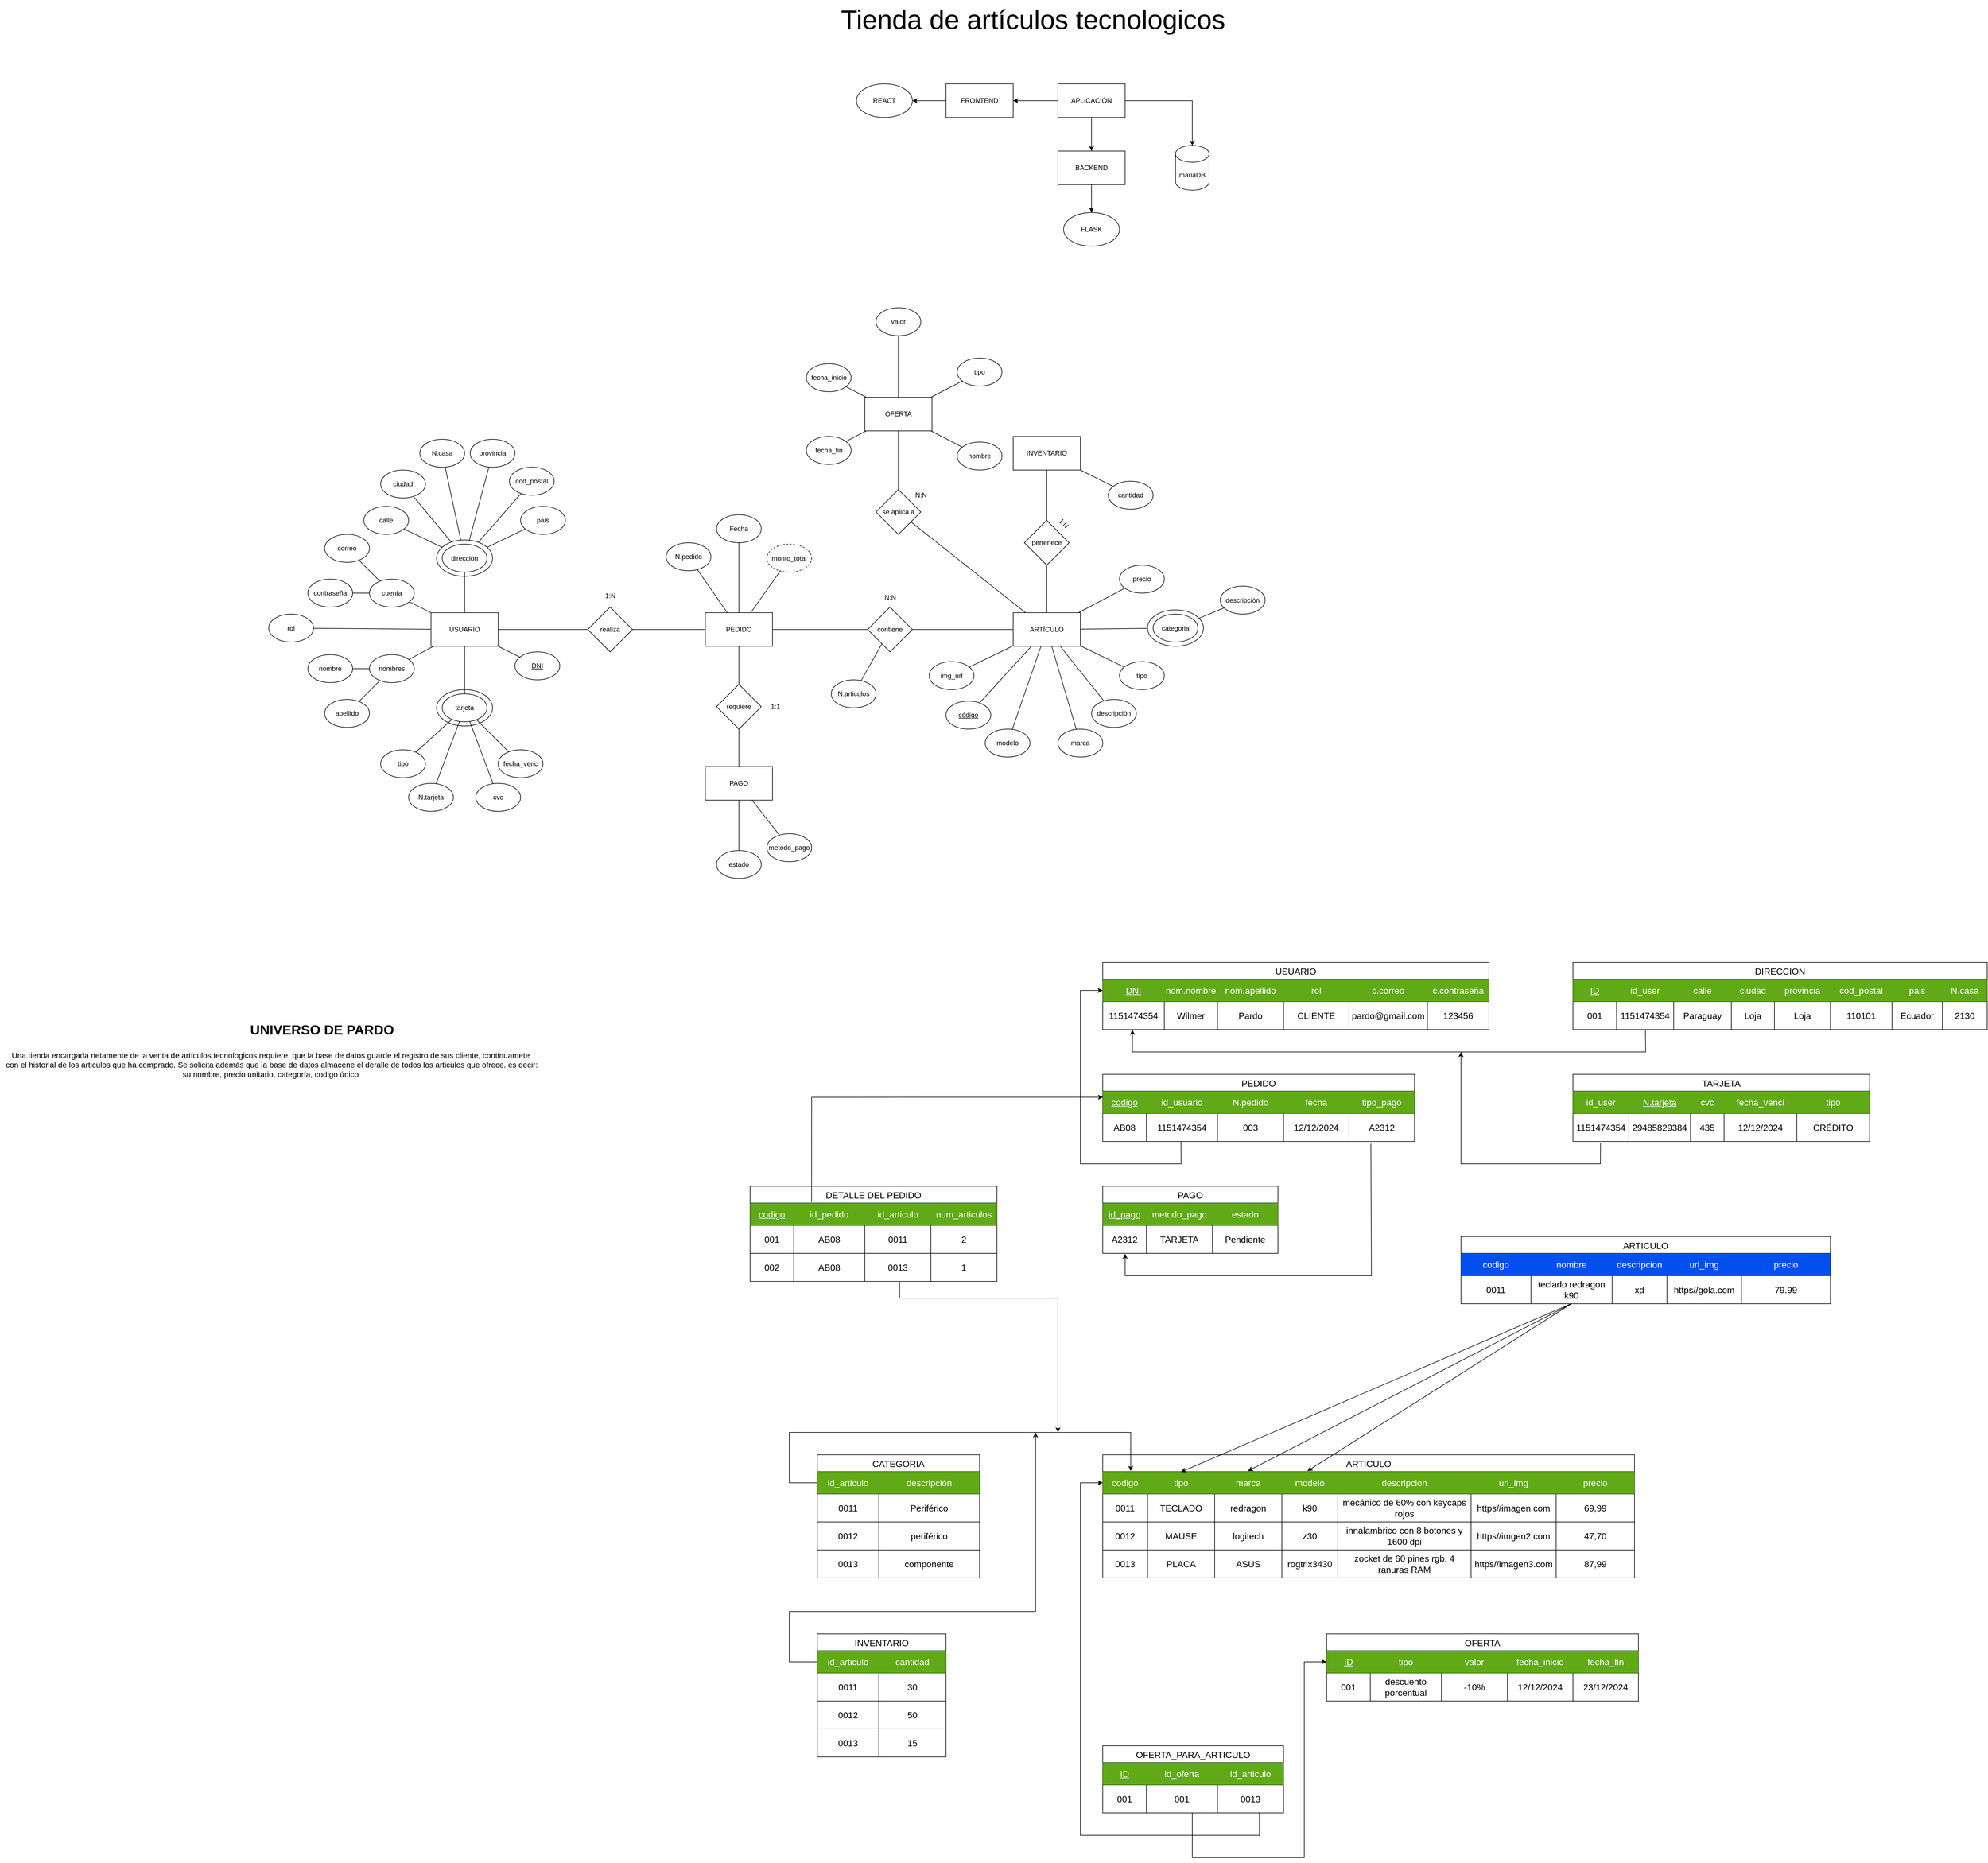 <mxfile version="25.0.2">
  <diagram name="Página-1" id="EKB3wmEzgfeK36pFyJts">
    <mxGraphModel dx="4355" dy="2158" grid="0" gridSize="10" guides="1" tooltips="1" connect="1" arrows="1" fold="1" page="0" pageScale="1" pageWidth="827" pageHeight="1169" math="0" shadow="0">
      <root>
        <mxCell id="0" />
        <mxCell id="1" parent="0" />
        <mxCell id="uPAJqwpwGLfD--nRidM_-2" value="&lt;font style=&quot;font-size: 48px;&quot;&gt;Tienda de artículos tecnologicos&lt;/font&gt;" style="text;html=1;align=center;verticalAlign=middle;resizable=0;points=[];autosize=1;strokeColor=none;fillColor=none;" parent="1" vertex="1">
          <mxGeometry x="320" y="-280" width="710" height="70" as="geometry" />
        </mxCell>
        <mxCell id="uPAJqwpwGLfD--nRidM_-5" style="edgeStyle=orthogonalEdgeStyle;rounded=0;orthogonalLoop=1;jettySize=auto;html=1;" parent="1" source="uPAJqwpwGLfD--nRidM_-3" target="uPAJqwpwGLfD--nRidM_-4" edge="1">
          <mxGeometry relative="1" as="geometry" />
        </mxCell>
        <mxCell id="uPAJqwpwGLfD--nRidM_-9" style="edgeStyle=orthogonalEdgeStyle;rounded=0;orthogonalLoop=1;jettySize=auto;html=1;" parent="1" source="uPAJqwpwGLfD--nRidM_-3" target="uPAJqwpwGLfD--nRidM_-8" edge="1">
          <mxGeometry relative="1" as="geometry" />
        </mxCell>
        <mxCell id="uPAJqwpwGLfD--nRidM_-12" style="edgeStyle=orthogonalEdgeStyle;rounded=0;orthogonalLoop=1;jettySize=auto;html=1;" parent="1" source="uPAJqwpwGLfD--nRidM_-3" target="uPAJqwpwGLfD--nRidM_-11" edge="1">
          <mxGeometry relative="1" as="geometry" />
        </mxCell>
        <mxCell id="uPAJqwpwGLfD--nRidM_-3" value="APLICACIÓN" style="rounded=0;whiteSpace=wrap;html=1;" parent="1" vertex="1">
          <mxGeometry x="720" y="-130" width="120" height="60" as="geometry" />
        </mxCell>
        <mxCell id="uPAJqwpwGLfD--nRidM_-4" value="mariaDB" style="shape=cylinder3;whiteSpace=wrap;html=1;boundedLbl=1;backgroundOutline=1;size=15;" parent="1" vertex="1">
          <mxGeometry x="930" y="-20" width="60" height="80" as="geometry" />
        </mxCell>
        <mxCell id="uPAJqwpwGLfD--nRidM_-10" style="edgeStyle=orthogonalEdgeStyle;rounded=0;orthogonalLoop=1;jettySize=auto;html=1;" parent="1" source="uPAJqwpwGLfD--nRidM_-8" target="GMPuJR-Qy8efWjJpffrQ-2" edge="1">
          <mxGeometry relative="1" as="geometry">
            <mxPoint x="780" y="100" as="targetPoint" />
          </mxGeometry>
        </mxCell>
        <mxCell id="uPAJqwpwGLfD--nRidM_-8" value="BACKEND" style="rounded=0;whiteSpace=wrap;html=1;" parent="1" vertex="1">
          <mxGeometry x="720" y="-10" width="120" height="60" as="geometry" />
        </mxCell>
        <mxCell id="uPAJqwpwGLfD--nRidM_-14" style="edgeStyle=orthogonalEdgeStyle;rounded=0;orthogonalLoop=1;jettySize=auto;html=1;" parent="1" source="uPAJqwpwGLfD--nRidM_-11" target="GMPuJR-Qy8efWjJpffrQ-3" edge="1">
          <mxGeometry relative="1" as="geometry">
            <mxPoint x="440" y="-100" as="targetPoint" />
          </mxGeometry>
        </mxCell>
        <mxCell id="uPAJqwpwGLfD--nRidM_-11" value="FRONTEND" style="rounded=0;whiteSpace=wrap;html=1;" parent="1" vertex="1">
          <mxGeometry x="520" y="-130" width="120" height="60" as="geometry" />
        </mxCell>
        <mxCell id="GMPuJR-Qy8efWjJpffrQ-2" value="FLASK" style="ellipse;whiteSpace=wrap;html=1;" parent="1" vertex="1">
          <mxGeometry x="730" y="100" width="100" height="60" as="geometry" />
        </mxCell>
        <mxCell id="GMPuJR-Qy8efWjJpffrQ-3" value="REACT" style="ellipse;whiteSpace=wrap;html=1;" parent="1" vertex="1">
          <mxGeometry x="360" y="-130" width="100" height="60" as="geometry" />
        </mxCell>
        <mxCell id="GMPuJR-Qy8efWjJpffrQ-5" value="USUARIO" style="rounded=0;whiteSpace=wrap;html=1;" parent="1" vertex="1">
          <mxGeometry x="-400" y="815" width="120" height="60" as="geometry" />
        </mxCell>
        <mxCell id="GMPuJR-Qy8efWjJpffrQ-6" value="cuenta" style="ellipse;whiteSpace=wrap;html=1;" parent="1" vertex="1">
          <mxGeometry x="-510" y="755" width="80" height="50" as="geometry" />
        </mxCell>
        <mxCell id="GMPuJR-Qy8efWjJpffrQ-7" value="" style="endArrow=none;html=1;rounded=0;" parent="1" source="GMPuJR-Qy8efWjJpffrQ-16" target="GMPuJR-Qy8efWjJpffrQ-15" edge="1">
          <mxGeometry width="50" height="50" relative="1" as="geometry">
            <mxPoint x="-620" y="870" as="sourcePoint" />
            <mxPoint x="-570" y="820" as="targetPoint" />
          </mxGeometry>
        </mxCell>
        <mxCell id="GMPuJR-Qy8efWjJpffrQ-8" value="" style="endArrow=none;html=1;rounded=0;" parent="1" source="GMPuJR-Qy8efWjJpffrQ-17" target="GMPuJR-Qy8efWjJpffrQ-15" edge="1">
          <mxGeometry width="50" height="50" relative="1" as="geometry">
            <mxPoint x="-595" y="870" as="sourcePoint" />
            <mxPoint x="-545" y="820" as="targetPoint" />
          </mxGeometry>
        </mxCell>
        <mxCell id="GMPuJR-Qy8efWjJpffrQ-9" value="" style="endArrow=none;html=1;rounded=0;" parent="1" source="GMPuJR-Qy8efWjJpffrQ-5" target="GMPuJR-Qy8efWjJpffrQ-15" edge="1">
          <mxGeometry width="50" height="50" relative="1" as="geometry">
            <mxPoint x="-590" y="900" as="sourcePoint" />
            <mxPoint x="-540" y="850" as="targetPoint" />
          </mxGeometry>
        </mxCell>
        <mxCell id="GMPuJR-Qy8efWjJpffrQ-10" value="" style="endArrow=none;html=1;rounded=0;" parent="1" source="GMPuJR-Qy8efWjJpffrQ-13" target="GMPuJR-Qy8efWjJpffrQ-6" edge="1">
          <mxGeometry width="50" height="50" relative="1" as="geometry">
            <mxPoint x="-605" y="845" as="sourcePoint" />
            <mxPoint x="-555" y="795" as="targetPoint" />
          </mxGeometry>
        </mxCell>
        <mxCell id="GMPuJR-Qy8efWjJpffrQ-11" value="" style="endArrow=none;html=1;rounded=0;" parent="1" source="GMPuJR-Qy8efWjJpffrQ-14" target="GMPuJR-Qy8efWjJpffrQ-6" edge="1">
          <mxGeometry width="50" height="50" relative="1" as="geometry">
            <mxPoint x="-660" y="885" as="sourcePoint" />
            <mxPoint x="-610" y="835" as="targetPoint" />
          </mxGeometry>
        </mxCell>
        <mxCell id="GMPuJR-Qy8efWjJpffrQ-12" value="" style="endArrow=none;html=1;rounded=0;" parent="1" source="GMPuJR-Qy8efWjJpffrQ-6" target="GMPuJR-Qy8efWjJpffrQ-5" edge="1">
          <mxGeometry width="50" height="50" relative="1" as="geometry">
            <mxPoint x="-610" y="890" as="sourcePoint" />
            <mxPoint x="-560" y="840" as="targetPoint" />
          </mxGeometry>
        </mxCell>
        <mxCell id="GMPuJR-Qy8efWjJpffrQ-13" value="correo" style="ellipse;whiteSpace=wrap;html=1;" parent="1" vertex="1">
          <mxGeometry x="-590" y="675" width="80" height="50" as="geometry" />
        </mxCell>
        <mxCell id="GMPuJR-Qy8efWjJpffrQ-14" value="contraseña" style="ellipse;whiteSpace=wrap;html=1;" parent="1" vertex="1">
          <mxGeometry x="-620" y="755" width="80" height="50" as="geometry" />
        </mxCell>
        <mxCell id="GMPuJR-Qy8efWjJpffrQ-15" value="nombres" style="ellipse;whiteSpace=wrap;html=1;" parent="1" vertex="1">
          <mxGeometry x="-510" y="890" width="80" height="50" as="geometry" />
        </mxCell>
        <mxCell id="GMPuJR-Qy8efWjJpffrQ-16" value="apellido" style="ellipse;whiteSpace=wrap;html=1;" parent="1" vertex="1">
          <mxGeometry x="-590" y="970" width="80" height="50" as="geometry" />
        </mxCell>
        <mxCell id="GMPuJR-Qy8efWjJpffrQ-17" value="nombre" style="ellipse;whiteSpace=wrap;html=1;" parent="1" vertex="1">
          <mxGeometry x="-620" y="890" width="80" height="50" as="geometry" />
        </mxCell>
        <mxCell id="GMPuJR-Qy8efWjJpffrQ-18" value="ARTÍCULO" style="rounded=0;whiteSpace=wrap;html=1;" parent="1" vertex="1">
          <mxGeometry x="640" y="815" width="120" height="60" as="geometry" />
        </mxCell>
        <mxCell id="GMPuJR-Qy8efWjJpffrQ-19" value="&lt;u&gt;código&lt;/u&gt;" style="ellipse;whiteSpace=wrap;html=1;" parent="1" vertex="1">
          <mxGeometry x="520" y="973" width="80" height="50" as="geometry" />
        </mxCell>
        <mxCell id="GMPuJR-Qy8efWjJpffrQ-20" value="" style="endArrow=none;html=1;rounded=0;" parent="1" source="-sqa2vVwT7ndP8CSrMMQ-1" target="GMPuJR-Qy8efWjJpffrQ-18" edge="1">
          <mxGeometry width="50" height="50" relative="1" as="geometry">
            <mxPoint x="763.2" y="744.475" as="sourcePoint" />
            <mxPoint x="1130" y="682.5" as="targetPoint" />
          </mxGeometry>
        </mxCell>
        <mxCell id="GMPuJR-Qy8efWjJpffrQ-27" value="" style="endArrow=none;html=1;rounded=0;" parent="1" source="GMPuJR-Qy8efWjJpffrQ-18" target="-sqa2vVwT7ndP8CSrMMQ-172" edge="1">
          <mxGeometry width="50" height="50" relative="1" as="geometry">
            <mxPoint x="575" y="692.5" as="sourcePoint" />
            <mxPoint x="819.036" y="783.326" as="targetPoint" />
          </mxGeometry>
        </mxCell>
        <mxCell id="GMPuJR-Qy8efWjJpffrQ-28" value="" style="endArrow=none;html=1;rounded=0;" parent="1" source="GMPuJR-Qy8efWjJpffrQ-18" target="GMPuJR-Qy8efWjJpffrQ-19" edge="1">
          <mxGeometry width="50" height="50" relative="1" as="geometry">
            <mxPoint x="410" y="682.5" as="sourcePoint" />
            <mxPoint x="460" y="632.5" as="targetPoint" />
          </mxGeometry>
        </mxCell>
        <mxCell id="GMPuJR-Qy8efWjJpffrQ-31" value="precio" style="ellipse;whiteSpace=wrap;html=1;" parent="1" vertex="1">
          <mxGeometry x="830" y="730" width="80" height="50" as="geometry" />
        </mxCell>
        <mxCell id="kvagjLdG_V8gCC2vhN60-8" value="realiza" style="rhombus;whiteSpace=wrap;html=1;direction=south;" parent="1" vertex="1">
          <mxGeometry x="-120" y="805" width="80" height="80" as="geometry" />
        </mxCell>
        <mxCell id="kvagjLdG_V8gCC2vhN60-9" value="" style="endArrow=none;html=1;rounded=0;" parent="1" source="kvagjLdG_V8gCC2vhN60-12" target="GMPuJR-Qy8efWjJpffrQ-18" edge="1">
          <mxGeometry width="50" height="50" relative="1" as="geometry">
            <mxPoint x="130" y="772.5" as="sourcePoint" />
            <mxPoint x="180" y="722.5" as="targetPoint" />
          </mxGeometry>
        </mxCell>
        <mxCell id="kvagjLdG_V8gCC2vhN60-10" value="" style="endArrow=none;html=1;rounded=0;" parent="1" source="GMPuJR-Qy8efWjJpffrQ-31" target="GMPuJR-Qy8efWjJpffrQ-18" edge="1">
          <mxGeometry width="50" height="50" relative="1" as="geometry">
            <mxPoint x="510" y="852.5" as="sourcePoint" />
            <mxPoint x="560" y="802.5" as="targetPoint" />
          </mxGeometry>
        </mxCell>
        <mxCell id="kvagjLdG_V8gCC2vhN60-12" value="img_url" style="ellipse;whiteSpace=wrap;html=1;" parent="1" vertex="1">
          <mxGeometry x="490" y="902.5" width="80" height="50" as="geometry" />
        </mxCell>
        <mxCell id="kvagjLdG_V8gCC2vhN60-13" value="Fecha" style="ellipse;whiteSpace=wrap;html=1;" parent="1" vertex="1">
          <mxGeometry x="110" y="640" width="80" height="50" as="geometry" />
        </mxCell>
        <mxCell id="kvagjLdG_V8gCC2vhN60-14" value="N.pedido" style="ellipse;whiteSpace=wrap;html=1;" parent="1" vertex="1">
          <mxGeometry x="20" y="690" width="80" height="50" as="geometry" />
        </mxCell>
        <mxCell id="kvagjLdG_V8gCC2vhN60-16" value="" style="endArrow=none;html=1;rounded=0;" parent="1" source="kvagjLdG_V8gCC2vhN60-19" target="GMPuJR-Qy8efWjJpffrQ-18" edge="1">
          <mxGeometry width="50" height="50" relative="1" as="geometry">
            <mxPoint x="340" y="892.5" as="sourcePoint" />
            <mxPoint x="390" y="842.5" as="targetPoint" />
          </mxGeometry>
        </mxCell>
        <mxCell id="kvagjLdG_V8gCC2vhN60-19" value="descripción" style="ellipse;whiteSpace=wrap;html=1;" parent="1" vertex="1">
          <mxGeometry x="780" y="970" width="80" height="50" as="geometry" />
        </mxCell>
        <mxCell id="kvagjLdG_V8gCC2vhN60-20" value="N:N" style="text;html=1;align=center;verticalAlign=middle;resizable=0;points=[];autosize=1;strokeColor=none;fillColor=none;" parent="1" vertex="1">
          <mxGeometry x="400" y="772.5" width="40" height="30" as="geometry" />
        </mxCell>
        <mxCell id="kvagjLdG_V8gCC2vhN60-24" value="" style="endArrow=none;html=1;rounded=0;" parent="1" source="-sqa2vVwT7ndP8CSrMMQ-1" target="kvagjLdG_V8gCC2vhN60-31" edge="1">
          <mxGeometry width="50" height="50" relative="1" as="geometry">
            <mxPoint x="1130" y="742.5" as="sourcePoint" />
            <mxPoint x="1180" y="692.5" as="targetPoint" />
          </mxGeometry>
        </mxCell>
        <mxCell id="kvagjLdG_V8gCC2vhN60-28" value="categoria" style="ellipse;whiteSpace=wrap;html=1;" parent="1" vertex="1">
          <mxGeometry x="890" y="817.5" width="80" height="50" as="geometry" />
        </mxCell>
        <mxCell id="kvagjLdG_V8gCC2vhN60-31" value="descripción" style="ellipse;whiteSpace=wrap;html=1;" parent="1" vertex="1">
          <mxGeometry x="1010" y="767.5" width="80" height="50" as="geometry" />
        </mxCell>
        <mxCell id="kvagjLdG_V8gCC2vhN60-42" value="" style="endArrow=none;html=1;rounded=0;" parent="1" source="GMPuJR-Qy8efWjJpffrQ-5" target="kvagjLdG_V8gCC2vhN60-8" edge="1">
          <mxGeometry width="50" height="50" relative="1" as="geometry">
            <mxPoint x="-260" y="845" as="sourcePoint" />
            <mxPoint x="-10" y="790" as="targetPoint" />
          </mxGeometry>
        </mxCell>
        <mxCell id="kvagjLdG_V8gCC2vhN60-45" value="rol" style="ellipse;whiteSpace=wrap;html=1;" parent="1" vertex="1">
          <mxGeometry x="-690" y="817.5" width="80" height="50" as="geometry" />
        </mxCell>
        <mxCell id="kvagjLdG_V8gCC2vhN60-46" value="" style="endArrow=none;html=1;rounded=0;" parent="1" source="kvagjLdG_V8gCC2vhN60-45" target="GMPuJR-Qy8efWjJpffrQ-5" edge="1">
          <mxGeometry width="50" height="50" relative="1" as="geometry">
            <mxPoint x="-440" y="610" as="sourcePoint" />
            <mxPoint x="-390" y="560" as="targetPoint" />
          </mxGeometry>
        </mxCell>
        <mxCell id="kvagjLdG_V8gCC2vhN60-49" value="&lt;h1 style=&quot;margin-top: 0px;&quot;&gt;UNIVERSO DE PARDO&lt;/h1&gt;" style="text;html=1;whiteSpace=wrap;overflow=hidden;rounded=0;" parent="1" vertex="1">
          <mxGeometry x="-725" y="1540" width="280" height="50" as="geometry" />
        </mxCell>
        <mxCell id="kvagjLdG_V8gCC2vhN60-50" value="&lt;font style=&quot;font-size: 14px;&quot;&gt;Una tienda encargada netamente de la venta de artículos tecnologicos requiere, que la base de datos guarde el registro de sus cliente, continuamete&amp;nbsp;&lt;/font&gt;&lt;div&gt;&lt;font style=&quot;font-size: 14px;&quot;&gt;con el historial de los articulos que ha comprado. Se solicita además que la base de datos almacene el deralle de todos los articulos que ofrece. es decir:&lt;/font&gt;&lt;/div&gt;&lt;div&gt;&lt;font style=&quot;font-size: 14px;&quot;&gt;su nombre, precio unitario, categoría, codigo único&amp;nbsp;&lt;/font&gt;&lt;/div&gt;" style="text;html=1;align=center;verticalAlign=middle;resizable=0;points=[];autosize=1;strokeColor=none;fillColor=none;" parent="1" vertex="1">
          <mxGeometry x="-1170" y="1593" width="970" height="60" as="geometry" />
        </mxCell>
        <mxCell id="kvagjLdG_V8gCC2vhN60-53" value="" style="endArrow=none;html=1;rounded=0;" parent="1" source="kvagjLdG_V8gCC2vhN60-88" target="GMPuJR-Qy8efWjJpffrQ-5" edge="1">
          <mxGeometry width="50" height="50" relative="1" as="geometry">
            <mxPoint x="-40" y="960" as="sourcePoint" />
            <mxPoint x="10" y="910" as="targetPoint" />
          </mxGeometry>
        </mxCell>
        <mxCell id="kvagjLdG_V8gCC2vhN60-56" value="PEDIDO" style="rounded=0;whiteSpace=wrap;html=1;" parent="1" vertex="1">
          <mxGeometry x="90" y="815" width="120" height="60" as="geometry" />
        </mxCell>
        <mxCell id="kvagjLdG_V8gCC2vhN60-57" value="" style="endArrow=none;html=1;rounded=0;" parent="1" source="kvagjLdG_V8gCC2vhN60-13" target="kvagjLdG_V8gCC2vhN60-56" edge="1">
          <mxGeometry width="50" height="50" relative="1" as="geometry">
            <mxPoint x="-170" y="1010" as="sourcePoint" />
            <mxPoint x="-120" y="960" as="targetPoint" />
          </mxGeometry>
        </mxCell>
        <mxCell id="kvagjLdG_V8gCC2vhN60-58" value="" style="endArrow=none;html=1;rounded=0;" parent="1" source="kvagjLdG_V8gCC2vhN60-56" target="kvagjLdG_V8gCC2vhN60-8" edge="1">
          <mxGeometry width="50" height="50" relative="1" as="geometry">
            <mxPoint x="-160" y="1020" as="sourcePoint" />
            <mxPoint x="-110" y="970" as="targetPoint" />
          </mxGeometry>
        </mxCell>
        <mxCell id="kvagjLdG_V8gCC2vhN60-60" value="" style="endArrow=none;html=1;rounded=0;" parent="1" source="kvagjLdG_V8gCC2vhN60-14" target="kvagjLdG_V8gCC2vhN60-56" edge="1">
          <mxGeometry width="50" height="50" relative="1" as="geometry">
            <mxPoint x="-150" y="1030" as="sourcePoint" />
            <mxPoint x="-100" y="980" as="targetPoint" />
          </mxGeometry>
        </mxCell>
        <mxCell id="kvagjLdG_V8gCC2vhN60-61" value="contiene" style="rhombus;whiteSpace=wrap;html=1;" parent="1" vertex="1">
          <mxGeometry x="380" y="805" width="80" height="80" as="geometry" />
        </mxCell>
        <mxCell id="kvagjLdG_V8gCC2vhN60-63" value="" style="endArrow=none;html=1;rounded=0;" parent="1" source="kvagjLdG_V8gCC2vhN60-61" target="GMPuJR-Qy8efWjJpffrQ-18" edge="1">
          <mxGeometry width="50" height="50" relative="1" as="geometry">
            <mxPoint x="-20" y="980" as="sourcePoint" />
            <mxPoint x="30" y="930" as="targetPoint" />
          </mxGeometry>
        </mxCell>
        <mxCell id="kvagjLdG_V8gCC2vhN60-64" value="" style="endArrow=none;html=1;rounded=0;" parent="1" source="kvagjLdG_V8gCC2vhN60-61" target="kvagjLdG_V8gCC2vhN60-56" edge="1">
          <mxGeometry width="50" height="50" relative="1" as="geometry">
            <mxPoint x="-10" y="990" as="sourcePoint" />
            <mxPoint x="40" y="940" as="targetPoint" />
          </mxGeometry>
        </mxCell>
        <mxCell id="kvagjLdG_V8gCC2vhN60-65" value="1:N" style="text;html=1;align=center;verticalAlign=middle;resizable=0;points=[];autosize=1;strokeColor=none;fillColor=none;" parent="1" vertex="1">
          <mxGeometry x="-100" y="770" width="40" height="30" as="geometry" />
        </mxCell>
        <mxCell id="kvagjLdG_V8gCC2vhN60-68" value="" style="endArrow=none;html=1;rounded=0;" parent="1" source="kvagjLdG_V8gCC2vhN60-96" target="kvagjLdG_V8gCC2vhN60-88" edge="1">
          <mxGeometry width="50" height="50" relative="1" as="geometry">
            <mxPoint x="-30" y="970" as="sourcePoint" />
            <mxPoint x="20" y="920" as="targetPoint" />
          </mxGeometry>
        </mxCell>
        <mxCell id="kvagjLdG_V8gCC2vhN60-88" value="tarjeta" style="ellipse;whiteSpace=wrap;html=1;" parent="1" vertex="1">
          <mxGeometry x="-380" y="960" width="80" height="50" as="geometry" />
        </mxCell>
        <mxCell id="kvagjLdG_V8gCC2vhN60-90" value="tipo" style="ellipse;whiteSpace=wrap;html=1;" parent="1" vertex="1">
          <mxGeometry x="-490" y="1060" width="80" height="50" as="geometry" />
        </mxCell>
        <mxCell id="kvagjLdG_V8gCC2vhN60-91" value="N.tarjeta" style="ellipse;whiteSpace=wrap;html=1;" parent="1" vertex="1">
          <mxGeometry x="-440" y="1120" width="80" height="50" as="geometry" />
        </mxCell>
        <mxCell id="kvagjLdG_V8gCC2vhN60-92" value="cvc" style="ellipse;whiteSpace=wrap;html=1;" parent="1" vertex="1">
          <mxGeometry x="-320" y="1120" width="80" height="50" as="geometry" />
        </mxCell>
        <mxCell id="kvagjLdG_V8gCC2vhN60-93" value="" style="endArrow=none;html=1;rounded=0;" parent="1" source="kvagjLdG_V8gCC2vhN60-90" target="kvagjLdG_V8gCC2vhN60-88" edge="1">
          <mxGeometry width="50" height="50" relative="1" as="geometry">
            <mxPoint x="-20" y="980" as="sourcePoint" />
            <mxPoint x="30" y="930" as="targetPoint" />
          </mxGeometry>
        </mxCell>
        <mxCell id="kvagjLdG_V8gCC2vhN60-94" value="" style="endArrow=none;html=1;rounded=0;" parent="1" source="kvagjLdG_V8gCC2vhN60-91" target="kvagjLdG_V8gCC2vhN60-88" edge="1">
          <mxGeometry width="50" height="50" relative="1" as="geometry">
            <mxPoint x="-140" y="1000" as="sourcePoint" />
            <mxPoint x="-90" y="950" as="targetPoint" />
          </mxGeometry>
        </mxCell>
        <mxCell id="kvagjLdG_V8gCC2vhN60-95" value="" style="endArrow=none;html=1;rounded=0;" parent="1" source="kvagjLdG_V8gCC2vhN60-92" target="kvagjLdG_V8gCC2vhN60-88" edge="1">
          <mxGeometry width="50" height="50" relative="1" as="geometry">
            <mxPoint y="1000" as="sourcePoint" />
            <mxPoint x="50" y="950" as="targetPoint" />
          </mxGeometry>
        </mxCell>
        <mxCell id="kvagjLdG_V8gCC2vhN60-96" value="fecha_venc" style="ellipse;whiteSpace=wrap;html=1;" parent="1" vertex="1">
          <mxGeometry x="-280" y="1060" width="80" height="50" as="geometry" />
        </mxCell>
        <mxCell id="-sqa2vVwT7ndP8CSrMMQ-1" value="" style="ellipse;whiteSpace=wrap;html=1;fillColor=none;" vertex="1" parent="1">
          <mxGeometry x="880" y="810" width="100" height="65" as="geometry" />
        </mxCell>
        <mxCell id="-sqa2vVwT7ndP8CSrMMQ-2" value="" style="ellipse;whiteSpace=wrap;html=1;fillColor=none;" vertex="1" parent="1">
          <mxGeometry x="-390" y="952.5" width="100" height="65" as="geometry" />
        </mxCell>
        <mxCell id="-sqa2vVwT7ndP8CSrMMQ-3" value="pertenece" style="rhombus;whiteSpace=wrap;html=1;" vertex="1" parent="1">
          <mxGeometry x="660" y="650" width="80" height="80" as="geometry" />
        </mxCell>
        <mxCell id="-sqa2vVwT7ndP8CSrMMQ-4" value="INVENTARIO" style="rounded=0;whiteSpace=wrap;html=1;" vertex="1" parent="1">
          <mxGeometry x="640" y="500" width="120" height="60" as="geometry" />
        </mxCell>
        <mxCell id="-sqa2vVwT7ndP8CSrMMQ-5" value="" style="endArrow=none;html=1;rounded=0;" edge="1" parent="1" source="-sqa2vVwT7ndP8CSrMMQ-4" target="-sqa2vVwT7ndP8CSrMMQ-9">
          <mxGeometry width="50" height="50" relative="1" as="geometry">
            <mxPoint x="520" y="580" as="sourcePoint" />
            <mxPoint x="570" y="530" as="targetPoint" />
          </mxGeometry>
        </mxCell>
        <mxCell id="-sqa2vVwT7ndP8CSrMMQ-6" value="" style="endArrow=none;html=1;rounded=0;" edge="1" parent="1" source="-sqa2vVwT7ndP8CSrMMQ-32" target="-sqa2vVwT7ndP8CSrMMQ-27">
          <mxGeometry width="50" height="50" relative="1" as="geometry">
            <mxPoint x="75" y="607.5" as="sourcePoint" />
            <mxPoint x="125" y="557.5" as="targetPoint" />
          </mxGeometry>
        </mxCell>
        <mxCell id="-sqa2vVwT7ndP8CSrMMQ-7" value="" style="endArrow=none;html=1;rounded=0;" edge="1" parent="1" source="GMPuJR-Qy8efWjJpffrQ-18" target="-sqa2vVwT7ndP8CSrMMQ-3">
          <mxGeometry width="50" height="50" relative="1" as="geometry">
            <mxPoint x="560" y="742.5" as="sourcePoint" />
            <mxPoint x="610" y="692.5" as="targetPoint" />
          </mxGeometry>
        </mxCell>
        <mxCell id="-sqa2vVwT7ndP8CSrMMQ-8" value="" style="endArrow=none;html=1;rounded=0;" edge="1" parent="1" source="-sqa2vVwT7ndP8CSrMMQ-3" target="-sqa2vVwT7ndP8CSrMMQ-4">
          <mxGeometry width="50" height="50" relative="1" as="geometry">
            <mxPoint x="140" y="600" as="sourcePoint" />
            <mxPoint x="190" y="550" as="targetPoint" />
          </mxGeometry>
        </mxCell>
        <mxCell id="-sqa2vVwT7ndP8CSrMMQ-9" value="cantidad" style="ellipse;whiteSpace=wrap;html=1;" vertex="1" parent="1">
          <mxGeometry x="810" y="580" width="80" height="50" as="geometry" />
        </mxCell>
        <mxCell id="-sqa2vVwT7ndP8CSrMMQ-10" value="1:N" style="text;html=1;align=center;verticalAlign=middle;resizable=0;points=[];autosize=1;strokeColor=none;fillColor=none;rotation=45;" vertex="1" parent="1">
          <mxGeometry x="710" y="640" width="40" height="30" as="geometry" />
        </mxCell>
        <mxCell id="-sqa2vVwT7ndP8CSrMMQ-11" value="PAGO" style="rounded=0;whiteSpace=wrap;html=1;" vertex="1" parent="1">
          <mxGeometry x="90" y="1090" width="120" height="60" as="geometry" />
        </mxCell>
        <mxCell id="-sqa2vVwT7ndP8CSrMMQ-12" value="monto_total" style="ellipse;whiteSpace=wrap;html=1;dashed=1;" vertex="1" parent="1">
          <mxGeometry x="200" y="692.5" width="80" height="50" as="geometry" />
        </mxCell>
        <mxCell id="-sqa2vVwT7ndP8CSrMMQ-14" value="estado" style="ellipse;whiteSpace=wrap;html=1;" vertex="1" parent="1">
          <mxGeometry x="110" y="1240" width="80" height="50" as="geometry" />
        </mxCell>
        <mxCell id="-sqa2vVwT7ndP8CSrMMQ-15" value="metodo_pago" style="ellipse;whiteSpace=wrap;html=1;" vertex="1" parent="1">
          <mxGeometry x="200" y="1210" width="80" height="50" as="geometry" />
        </mxCell>
        <mxCell id="-sqa2vVwT7ndP8CSrMMQ-16" value="" style="endArrow=none;html=1;rounded=0;" edge="1" parent="1" source="-sqa2vVwT7ndP8CSrMMQ-33" target="-sqa2vVwT7ndP8CSrMMQ-11">
          <mxGeometry width="50" height="50" relative="1" as="geometry">
            <mxPoint x="-90" y="1020" as="sourcePoint" />
            <mxPoint x="-40" y="970" as="targetPoint" />
          </mxGeometry>
        </mxCell>
        <mxCell id="-sqa2vVwT7ndP8CSrMMQ-17" value="" style="endArrow=none;html=1;rounded=0;" edge="1" parent="1" source="-sqa2vVwT7ndP8CSrMMQ-33" target="kvagjLdG_V8gCC2vhN60-56">
          <mxGeometry width="50" height="50" relative="1" as="geometry">
            <mxPoint x="-80" y="1030" as="sourcePoint" />
            <mxPoint x="-30" y="980" as="targetPoint" />
          </mxGeometry>
        </mxCell>
        <mxCell id="-sqa2vVwT7ndP8CSrMMQ-18" value="" style="endArrow=none;html=1;rounded=0;" edge="1" parent="1" source="-sqa2vVwT7ndP8CSrMMQ-15" target="-sqa2vVwT7ndP8CSrMMQ-11">
          <mxGeometry width="50" height="50" relative="1" as="geometry">
            <mxPoint x="20" y="1120" as="sourcePoint" />
            <mxPoint x="70" y="1070" as="targetPoint" />
          </mxGeometry>
        </mxCell>
        <mxCell id="-sqa2vVwT7ndP8CSrMMQ-19" value="" style="endArrow=none;html=1;rounded=0;" edge="1" parent="1" source="-sqa2vVwT7ndP8CSrMMQ-14" target="-sqa2vVwT7ndP8CSrMMQ-11">
          <mxGeometry width="50" height="50" relative="1" as="geometry">
            <mxPoint x="-60" y="1070" as="sourcePoint" />
            <mxPoint x="-10" y="1020" as="targetPoint" />
          </mxGeometry>
        </mxCell>
        <mxCell id="-sqa2vVwT7ndP8CSrMMQ-20" value="direccion" style="ellipse;whiteSpace=wrap;html=1;" vertex="1" parent="1">
          <mxGeometry x="-380" y="692.5" width="80" height="50" as="geometry" />
        </mxCell>
        <mxCell id="-sqa2vVwT7ndP8CSrMMQ-21" value="" style="endArrow=none;html=1;rounded=0;" edge="1" parent="1" source="-sqa2vVwT7ndP8CSrMMQ-23" target="-sqa2vVwT7ndP8CSrMMQ-32">
          <mxGeometry width="50" height="50" relative="1" as="geometry">
            <mxPoint x="-465" y="787.5" as="sourcePoint" />
            <mxPoint x="-415" y="737.5" as="targetPoint" />
          </mxGeometry>
        </mxCell>
        <mxCell id="-sqa2vVwT7ndP8CSrMMQ-22" value="" style="endArrow=none;html=1;rounded=0;" edge="1" parent="1" source="-sqa2vVwT7ndP8CSrMMQ-24" target="-sqa2vVwT7ndP8CSrMMQ-32">
          <mxGeometry width="50" height="50" relative="1" as="geometry">
            <mxPoint x="-520" y="827.5" as="sourcePoint" />
            <mxPoint x="-470" y="777.5" as="targetPoint" />
          </mxGeometry>
        </mxCell>
        <mxCell id="-sqa2vVwT7ndP8CSrMMQ-23" value="calle" style="ellipse;whiteSpace=wrap;html=1;" vertex="1" parent="1">
          <mxGeometry x="-520" y="625" width="80" height="50" as="geometry" />
        </mxCell>
        <mxCell id="-sqa2vVwT7ndP8CSrMMQ-24" value="ciudad" style="ellipse;whiteSpace=wrap;html=1;" vertex="1" parent="1">
          <mxGeometry x="-490" y="560" width="80" height="50" as="geometry" />
        </mxCell>
        <mxCell id="-sqa2vVwT7ndP8CSrMMQ-25" value="provincia" style="ellipse;whiteSpace=wrap;html=1;" vertex="1" parent="1">
          <mxGeometry x="-330" y="505" width="80" height="50" as="geometry" />
        </mxCell>
        <mxCell id="-sqa2vVwT7ndP8CSrMMQ-26" value="" style="endArrow=none;html=1;rounded=0;" edge="1" parent="1" source="-sqa2vVwT7ndP8CSrMMQ-32" target="-sqa2vVwT7ndP8CSrMMQ-25">
          <mxGeometry width="50" height="50" relative="1" as="geometry">
            <mxPoint x="-485" y="587.5" as="sourcePoint" />
            <mxPoint x="-435" y="537.5" as="targetPoint" />
          </mxGeometry>
        </mxCell>
        <mxCell id="-sqa2vVwT7ndP8CSrMMQ-27" value="cod_postal" style="ellipse;whiteSpace=wrap;html=1;" vertex="1" parent="1">
          <mxGeometry x="-260" y="555" width="80" height="50" as="geometry" />
        </mxCell>
        <mxCell id="-sqa2vVwT7ndP8CSrMMQ-28" value="pais" style="ellipse;whiteSpace=wrap;html=1;" vertex="1" parent="1">
          <mxGeometry x="-240" y="625" width="80" height="50" as="geometry" />
        </mxCell>
        <mxCell id="-sqa2vVwT7ndP8CSrMMQ-29" value="" style="endArrow=none;html=1;rounded=0;" edge="1" parent="1" source="-sqa2vVwT7ndP8CSrMMQ-32" target="-sqa2vVwT7ndP8CSrMMQ-28">
          <mxGeometry width="50" height="50" relative="1" as="geometry">
            <mxPoint x="-505" y="567.5" as="sourcePoint" />
            <mxPoint x="-455" y="517.5" as="targetPoint" />
          </mxGeometry>
        </mxCell>
        <mxCell id="-sqa2vVwT7ndP8CSrMMQ-30" value="" style="endArrow=none;html=1;rounded=0;" edge="1" parent="1" source="-sqa2vVwT7ndP8CSrMMQ-20" target="GMPuJR-Qy8efWjJpffrQ-5">
          <mxGeometry width="50" height="50" relative="1" as="geometry">
            <mxPoint x="-680" y="640" as="sourcePoint" />
            <mxPoint x="-630" y="590" as="targetPoint" />
          </mxGeometry>
        </mxCell>
        <mxCell id="-sqa2vVwT7ndP8CSrMMQ-32" value="" style="ellipse;whiteSpace=wrap;html=1;fillColor=none;" vertex="1" parent="1">
          <mxGeometry x="-390" y="685" width="100" height="65" as="geometry" />
        </mxCell>
        <mxCell id="-sqa2vVwT7ndP8CSrMMQ-33" value="requiere" style="rhombus;whiteSpace=wrap;html=1;" vertex="1" parent="1">
          <mxGeometry x="110" y="943" width="80" height="80" as="geometry" />
        </mxCell>
        <mxCell id="-sqa2vVwT7ndP8CSrMMQ-35" value="PEDIDO" style="shape=table;startSize=30;container=1;collapsible=0;childLayout=tableLayout;strokeColor=default;fontSize=16;" vertex="1" parent="1">
          <mxGeometry x="800" y="1640" width="557" height="120" as="geometry" />
        </mxCell>
        <mxCell id="-sqa2vVwT7ndP8CSrMMQ-36" value="" style="shape=tableRow;horizontal=0;startSize=0;swimlaneHead=0;swimlaneBody=0;strokeColor=inherit;top=0;left=0;bottom=0;right=0;collapsible=0;dropTarget=0;fillColor=none;points=[[0,0.5],[1,0.5]];portConstraint=eastwest;fontSize=16;" vertex="1" parent="-sqa2vVwT7ndP8CSrMMQ-35">
          <mxGeometry y="30" width="557" height="40" as="geometry" />
        </mxCell>
        <mxCell id="-sqa2vVwT7ndP8CSrMMQ-37" value="&lt;u&gt;codigo&lt;/u&gt;" style="shape=partialRectangle;html=1;whiteSpace=wrap;connectable=0;strokeColor=#2D7600;overflow=hidden;fillColor=#60a917;top=0;left=0;bottom=0;right=0;pointerEvents=1;fontSize=16;fontColor=#ffffff;" vertex="1" parent="-sqa2vVwT7ndP8CSrMMQ-36">
          <mxGeometry width="78" height="40" as="geometry">
            <mxRectangle width="78" height="40" as="alternateBounds" />
          </mxGeometry>
        </mxCell>
        <mxCell id="-sqa2vVwT7ndP8CSrMMQ-38" value="id_usuario" style="shape=partialRectangle;html=1;whiteSpace=wrap;connectable=0;strokeColor=#2D7600;overflow=hidden;fillColor=#60a917;top=0;left=0;bottom=0;right=0;pointerEvents=1;fontSize=16;fontColor=#ffffff;" vertex="1" parent="-sqa2vVwT7ndP8CSrMMQ-36">
          <mxGeometry x="78" width="127" height="40" as="geometry">
            <mxRectangle width="127" height="40" as="alternateBounds" />
          </mxGeometry>
        </mxCell>
        <mxCell id="-sqa2vVwT7ndP8CSrMMQ-39" value="N.pedido" style="shape=partialRectangle;html=1;whiteSpace=wrap;connectable=0;strokeColor=#2D7600;overflow=hidden;fillColor=#60a917;top=0;left=0;bottom=0;right=0;pointerEvents=1;fontSize=16;fontColor=#ffffff;" vertex="1" parent="-sqa2vVwT7ndP8CSrMMQ-36">
          <mxGeometry x="205" width="118" height="40" as="geometry">
            <mxRectangle width="118" height="40" as="alternateBounds" />
          </mxGeometry>
        </mxCell>
        <mxCell id="-sqa2vVwT7ndP8CSrMMQ-48" value="fecha" style="shape=partialRectangle;html=1;whiteSpace=wrap;connectable=0;strokeColor=#2D7600;overflow=hidden;fillColor=#60a917;top=0;left=0;bottom=0;right=0;pointerEvents=1;fontSize=16;fontColor=#ffffff;" vertex="1" parent="-sqa2vVwT7ndP8CSrMMQ-36">
          <mxGeometry x="323" width="117" height="40" as="geometry">
            <mxRectangle width="117" height="40" as="alternateBounds" />
          </mxGeometry>
        </mxCell>
        <mxCell id="-sqa2vVwT7ndP8CSrMMQ-234" value="tipo_pago" style="shape=partialRectangle;html=1;whiteSpace=wrap;connectable=0;strokeColor=#2D7600;overflow=hidden;fillColor=#60a917;top=0;left=0;bottom=0;right=0;pointerEvents=1;fontSize=16;fontColor=#ffffff;" vertex="1" parent="-sqa2vVwT7ndP8CSrMMQ-36">
          <mxGeometry x="440" width="117" height="40" as="geometry">
            <mxRectangle width="117" height="40" as="alternateBounds" />
          </mxGeometry>
        </mxCell>
        <mxCell id="-sqa2vVwT7ndP8CSrMMQ-40" value="" style="shape=tableRow;horizontal=0;startSize=0;swimlaneHead=0;swimlaneBody=0;strokeColor=inherit;top=0;left=0;bottom=0;right=0;collapsible=0;dropTarget=0;fillColor=none;points=[[0,0.5],[1,0.5]];portConstraint=eastwest;fontSize=16;" vertex="1" parent="-sqa2vVwT7ndP8CSrMMQ-35">
          <mxGeometry y="70" width="557" height="50" as="geometry" />
        </mxCell>
        <mxCell id="-sqa2vVwT7ndP8CSrMMQ-41" value="AB08" style="shape=partialRectangle;html=1;whiteSpace=wrap;connectable=0;strokeColor=inherit;overflow=hidden;fillColor=none;top=0;left=0;bottom=0;right=0;pointerEvents=1;fontSize=16;" vertex="1" parent="-sqa2vVwT7ndP8CSrMMQ-40">
          <mxGeometry width="78" height="50" as="geometry">
            <mxRectangle width="78" height="50" as="alternateBounds" />
          </mxGeometry>
        </mxCell>
        <mxCell id="-sqa2vVwT7ndP8CSrMMQ-42" value="1151474354" style="shape=partialRectangle;html=1;whiteSpace=wrap;connectable=0;strokeColor=inherit;overflow=hidden;fillColor=none;top=0;left=0;bottom=0;right=0;pointerEvents=1;fontSize=16;" vertex="1" parent="-sqa2vVwT7ndP8CSrMMQ-40">
          <mxGeometry x="78" width="127" height="50" as="geometry">
            <mxRectangle width="127" height="50" as="alternateBounds" />
          </mxGeometry>
        </mxCell>
        <mxCell id="-sqa2vVwT7ndP8CSrMMQ-43" value="003" style="shape=partialRectangle;html=1;whiteSpace=wrap;connectable=0;strokeColor=inherit;overflow=hidden;fillColor=none;top=0;left=0;bottom=0;right=0;pointerEvents=1;fontSize=16;" vertex="1" parent="-sqa2vVwT7ndP8CSrMMQ-40">
          <mxGeometry x="205" width="118" height="50" as="geometry">
            <mxRectangle width="118" height="50" as="alternateBounds" />
          </mxGeometry>
        </mxCell>
        <mxCell id="-sqa2vVwT7ndP8CSrMMQ-49" value="12/12/2024" style="shape=partialRectangle;html=1;whiteSpace=wrap;connectable=0;strokeColor=inherit;overflow=hidden;fillColor=none;top=0;left=0;bottom=0;right=0;pointerEvents=1;fontSize=16;" vertex="1" parent="-sqa2vVwT7ndP8CSrMMQ-40">
          <mxGeometry x="323" width="117" height="50" as="geometry">
            <mxRectangle width="117" height="50" as="alternateBounds" />
          </mxGeometry>
        </mxCell>
        <mxCell id="-sqa2vVwT7ndP8CSrMMQ-235" value="A2312" style="shape=partialRectangle;html=1;whiteSpace=wrap;connectable=0;strokeColor=inherit;overflow=hidden;fillColor=none;top=0;left=0;bottom=0;right=0;pointerEvents=1;fontSize=16;" vertex="1" parent="-sqa2vVwT7ndP8CSrMMQ-40">
          <mxGeometry x="440" width="117" height="50" as="geometry">
            <mxRectangle width="117" height="50" as="alternateBounds" />
          </mxGeometry>
        </mxCell>
        <mxCell id="-sqa2vVwT7ndP8CSrMMQ-54" value="PAGO" style="shape=table;startSize=30;container=1;collapsible=0;childLayout=tableLayout;strokeColor=default;fontSize=16;" vertex="1" parent="1">
          <mxGeometry x="800" y="1840" width="313" height="120" as="geometry" />
        </mxCell>
        <mxCell id="-sqa2vVwT7ndP8CSrMMQ-55" value="" style="shape=tableRow;horizontal=0;startSize=0;swimlaneHead=0;swimlaneBody=0;strokeColor=inherit;top=0;left=0;bottom=0;right=0;collapsible=0;dropTarget=0;fillColor=none;points=[[0,0.5],[1,0.5]];portConstraint=eastwest;fontSize=16;" vertex="1" parent="-sqa2vVwT7ndP8CSrMMQ-54">
          <mxGeometry y="30" width="313" height="40" as="geometry" />
        </mxCell>
        <mxCell id="-sqa2vVwT7ndP8CSrMMQ-56" value="&lt;u&gt;id_pago&lt;/u&gt;" style="shape=partialRectangle;html=1;whiteSpace=wrap;connectable=0;strokeColor=#2D7600;overflow=hidden;fillColor=#60a917;top=0;left=0;bottom=0;right=0;pointerEvents=1;fontSize=16;fontColor=#ffffff;" vertex="1" parent="-sqa2vVwT7ndP8CSrMMQ-55">
          <mxGeometry width="78" height="40" as="geometry">
            <mxRectangle width="78" height="40" as="alternateBounds" />
          </mxGeometry>
        </mxCell>
        <mxCell id="-sqa2vVwT7ndP8CSrMMQ-58" value="metodo_pago" style="shape=partialRectangle;html=1;whiteSpace=wrap;connectable=0;strokeColor=#2D7600;overflow=hidden;fillColor=#60a917;top=0;left=0;bottom=0;right=0;pointerEvents=1;fontSize=16;fontColor=#ffffff;" vertex="1" parent="-sqa2vVwT7ndP8CSrMMQ-55">
          <mxGeometry x="78" width="118" height="40" as="geometry">
            <mxRectangle width="118" height="40" as="alternateBounds" />
          </mxGeometry>
        </mxCell>
        <mxCell id="-sqa2vVwT7ndP8CSrMMQ-59" value="estado" style="shape=partialRectangle;html=1;whiteSpace=wrap;connectable=0;strokeColor=#2D7600;overflow=hidden;fillColor=#60a917;top=0;left=0;bottom=0;right=0;pointerEvents=1;fontSize=16;fontColor=#ffffff;" vertex="1" parent="-sqa2vVwT7ndP8CSrMMQ-55">
          <mxGeometry x="196" width="117" height="40" as="geometry">
            <mxRectangle width="117" height="40" as="alternateBounds" />
          </mxGeometry>
        </mxCell>
        <mxCell id="-sqa2vVwT7ndP8CSrMMQ-60" value="" style="shape=tableRow;horizontal=0;startSize=0;swimlaneHead=0;swimlaneBody=0;strokeColor=inherit;top=0;left=0;bottom=0;right=0;collapsible=0;dropTarget=0;fillColor=none;points=[[0,0.5],[1,0.5]];portConstraint=eastwest;fontSize=16;" vertex="1" parent="-sqa2vVwT7ndP8CSrMMQ-54">
          <mxGeometry y="70" width="313" height="50" as="geometry" />
        </mxCell>
        <mxCell id="-sqa2vVwT7ndP8CSrMMQ-61" value="A2312" style="shape=partialRectangle;html=1;whiteSpace=wrap;connectable=0;strokeColor=inherit;overflow=hidden;fillColor=none;top=0;left=0;bottom=0;right=0;pointerEvents=1;fontSize=16;" vertex="1" parent="-sqa2vVwT7ndP8CSrMMQ-60">
          <mxGeometry width="78" height="50" as="geometry">
            <mxRectangle width="78" height="50" as="alternateBounds" />
          </mxGeometry>
        </mxCell>
        <mxCell id="-sqa2vVwT7ndP8CSrMMQ-63" value="TARJETA" style="shape=partialRectangle;html=1;whiteSpace=wrap;connectable=0;strokeColor=inherit;overflow=hidden;fillColor=none;top=0;left=0;bottom=0;right=0;pointerEvents=1;fontSize=16;" vertex="1" parent="-sqa2vVwT7ndP8CSrMMQ-60">
          <mxGeometry x="78" width="118" height="50" as="geometry">
            <mxRectangle width="118" height="50" as="alternateBounds" />
          </mxGeometry>
        </mxCell>
        <mxCell id="-sqa2vVwT7ndP8CSrMMQ-64" value="Pendiente" style="shape=partialRectangle;html=1;whiteSpace=wrap;connectable=0;strokeColor=inherit;overflow=hidden;fillColor=none;top=0;left=0;bottom=0;right=0;pointerEvents=1;fontSize=16;" vertex="1" parent="-sqa2vVwT7ndP8CSrMMQ-60">
          <mxGeometry x="196" width="117" height="50" as="geometry">
            <mxRectangle width="117" height="50" as="alternateBounds" />
          </mxGeometry>
        </mxCell>
        <mxCell id="-sqa2vVwT7ndP8CSrMMQ-65" value="&lt;u&gt;DNI&lt;/u&gt;" style="ellipse;whiteSpace=wrap;html=1;" vertex="1" parent="1">
          <mxGeometry x="-250" y="885" width="80" height="50" as="geometry" />
        </mxCell>
        <mxCell id="-sqa2vVwT7ndP8CSrMMQ-66" value="" style="endArrow=none;html=1;rounded=0;" edge="1" parent="1" source="GMPuJR-Qy8efWjJpffrQ-5" target="-sqa2vVwT7ndP8CSrMMQ-65">
          <mxGeometry width="50" height="50" relative="1" as="geometry">
            <mxPoint x="-386" y="885" as="sourcePoint" />
            <mxPoint x="-430" y="909" as="targetPoint" />
          </mxGeometry>
        </mxCell>
        <mxCell id="-sqa2vVwT7ndP8CSrMMQ-68" value="USUARIO" style="shape=table;startSize=30;container=1;collapsible=0;childLayout=tableLayout;strokeColor=default;fontSize=16;" vertex="1" parent="1">
          <mxGeometry x="800" y="1440" width="690" height="120" as="geometry" />
        </mxCell>
        <mxCell id="-sqa2vVwT7ndP8CSrMMQ-69" value="" style="shape=tableRow;horizontal=0;startSize=0;swimlaneHead=0;swimlaneBody=0;strokeColor=inherit;top=0;left=0;bottom=0;right=0;collapsible=0;dropTarget=0;fillColor=none;points=[[0,0.5],[1,0.5]];portConstraint=eastwest;fontSize=16;" vertex="1" parent="-sqa2vVwT7ndP8CSrMMQ-68">
          <mxGeometry y="30" width="690" height="40" as="geometry" />
        </mxCell>
        <mxCell id="-sqa2vVwT7ndP8CSrMMQ-70" value="&lt;u&gt;DNI&lt;/u&gt;" style="shape=partialRectangle;html=1;whiteSpace=wrap;connectable=0;strokeColor=#2D7600;overflow=hidden;fillColor=#60a917;top=0;left=0;bottom=0;right=0;pointerEvents=1;fontSize=16;fontColor=#ffffff;" vertex="1" parent="-sqa2vVwT7ndP8CSrMMQ-69">
          <mxGeometry width="110" height="40" as="geometry">
            <mxRectangle width="110" height="40" as="alternateBounds" />
          </mxGeometry>
        </mxCell>
        <mxCell id="-sqa2vVwT7ndP8CSrMMQ-71" value="nom.nombre" style="shape=partialRectangle;html=1;whiteSpace=wrap;connectable=0;strokeColor=#2D7600;overflow=hidden;fillColor=#60a917;top=0;left=0;bottom=0;right=0;pointerEvents=1;fontSize=16;fontColor=#ffffff;" vertex="1" parent="-sqa2vVwT7ndP8CSrMMQ-69">
          <mxGeometry x="110" width="95" height="40" as="geometry">
            <mxRectangle width="95" height="40" as="alternateBounds" />
          </mxGeometry>
        </mxCell>
        <mxCell id="-sqa2vVwT7ndP8CSrMMQ-72" value="nom.apellido" style="shape=partialRectangle;html=1;whiteSpace=wrap;connectable=0;strokeColor=#2D7600;overflow=hidden;fillColor=#60a917;top=0;left=0;bottom=0;right=0;pointerEvents=1;fontSize=16;fontColor=#ffffff;" vertex="1" parent="-sqa2vVwT7ndP8CSrMMQ-69">
          <mxGeometry x="205" width="118" height="40" as="geometry">
            <mxRectangle width="118" height="40" as="alternateBounds" />
          </mxGeometry>
        </mxCell>
        <mxCell id="-sqa2vVwT7ndP8CSrMMQ-73" value="rol" style="shape=partialRectangle;html=1;whiteSpace=wrap;connectable=0;strokeColor=#2D7600;overflow=hidden;fillColor=#60a917;top=0;left=0;bottom=0;right=0;pointerEvents=1;fontSize=16;fontColor=#ffffff;" vertex="1" parent="-sqa2vVwT7ndP8CSrMMQ-69">
          <mxGeometry x="323" width="117" height="40" as="geometry">
            <mxRectangle width="117" height="40" as="alternateBounds" />
          </mxGeometry>
        </mxCell>
        <mxCell id="-sqa2vVwT7ndP8CSrMMQ-79" value="c.correo" style="shape=partialRectangle;html=1;whiteSpace=wrap;connectable=0;strokeColor=#2D7600;overflow=hidden;fillColor=#60a917;top=0;left=0;bottom=0;right=0;pointerEvents=1;fontSize=16;fontColor=#ffffff;" vertex="1" parent="-sqa2vVwT7ndP8CSrMMQ-69">
          <mxGeometry x="440" width="140" height="40" as="geometry">
            <mxRectangle width="140" height="40" as="alternateBounds" />
          </mxGeometry>
        </mxCell>
        <mxCell id="-sqa2vVwT7ndP8CSrMMQ-81" value="c.contraseña" style="shape=partialRectangle;html=1;whiteSpace=wrap;connectable=0;strokeColor=#2D7600;overflow=hidden;fillColor=#60a917;top=0;left=0;bottom=0;right=0;pointerEvents=1;fontSize=16;fontColor=#ffffff;" vertex="1" parent="-sqa2vVwT7ndP8CSrMMQ-69">
          <mxGeometry x="580" width="110" height="40" as="geometry">
            <mxRectangle width="110" height="40" as="alternateBounds" />
          </mxGeometry>
        </mxCell>
        <mxCell id="-sqa2vVwT7ndP8CSrMMQ-74" value="" style="shape=tableRow;horizontal=0;startSize=0;swimlaneHead=0;swimlaneBody=0;strokeColor=inherit;top=0;left=0;bottom=0;right=0;collapsible=0;dropTarget=0;fillColor=none;points=[[0,0.5],[1,0.5]];portConstraint=eastwest;fontSize=16;" vertex="1" parent="-sqa2vVwT7ndP8CSrMMQ-68">
          <mxGeometry y="70" width="690" height="50" as="geometry" />
        </mxCell>
        <mxCell id="-sqa2vVwT7ndP8CSrMMQ-75" value="1151474354" style="shape=partialRectangle;html=1;whiteSpace=wrap;connectable=0;strokeColor=inherit;overflow=hidden;fillColor=none;top=0;left=0;bottom=0;right=0;pointerEvents=1;fontSize=16;" vertex="1" parent="-sqa2vVwT7ndP8CSrMMQ-74">
          <mxGeometry width="110" height="50" as="geometry">
            <mxRectangle width="110" height="50" as="alternateBounds" />
          </mxGeometry>
        </mxCell>
        <mxCell id="-sqa2vVwT7ndP8CSrMMQ-76" value="Wilmer" style="shape=partialRectangle;html=1;whiteSpace=wrap;connectable=0;strokeColor=inherit;overflow=hidden;fillColor=none;top=0;left=0;bottom=0;right=0;pointerEvents=1;fontSize=16;" vertex="1" parent="-sqa2vVwT7ndP8CSrMMQ-74">
          <mxGeometry x="110" width="95" height="50" as="geometry">
            <mxRectangle width="95" height="50" as="alternateBounds" />
          </mxGeometry>
        </mxCell>
        <mxCell id="-sqa2vVwT7ndP8CSrMMQ-77" value="Pardo" style="shape=partialRectangle;html=1;whiteSpace=wrap;connectable=0;strokeColor=inherit;overflow=hidden;fillColor=none;top=0;left=0;bottom=0;right=0;pointerEvents=1;fontSize=16;" vertex="1" parent="-sqa2vVwT7ndP8CSrMMQ-74">
          <mxGeometry x="205" width="118" height="50" as="geometry">
            <mxRectangle width="118" height="50" as="alternateBounds" />
          </mxGeometry>
        </mxCell>
        <mxCell id="-sqa2vVwT7ndP8CSrMMQ-78" value="CLIENTE" style="shape=partialRectangle;html=1;whiteSpace=wrap;connectable=0;strokeColor=inherit;overflow=hidden;fillColor=none;top=0;left=0;bottom=0;right=0;pointerEvents=1;fontSize=16;" vertex="1" parent="-sqa2vVwT7ndP8CSrMMQ-74">
          <mxGeometry x="323" width="117" height="50" as="geometry">
            <mxRectangle width="117" height="50" as="alternateBounds" />
          </mxGeometry>
        </mxCell>
        <mxCell id="-sqa2vVwT7ndP8CSrMMQ-80" value="pardo@gmail.com" style="shape=partialRectangle;html=1;whiteSpace=wrap;connectable=0;strokeColor=inherit;overflow=hidden;fillColor=none;top=0;left=0;bottom=0;right=0;pointerEvents=1;fontSize=16;" vertex="1" parent="-sqa2vVwT7ndP8CSrMMQ-74">
          <mxGeometry x="440" width="140" height="50" as="geometry">
            <mxRectangle width="140" height="50" as="alternateBounds" />
          </mxGeometry>
        </mxCell>
        <mxCell id="-sqa2vVwT7ndP8CSrMMQ-82" value="123456" style="shape=partialRectangle;html=1;whiteSpace=wrap;connectable=0;strokeColor=inherit;overflow=hidden;fillColor=none;top=0;left=0;bottom=0;right=0;pointerEvents=1;fontSize=16;" vertex="1" parent="-sqa2vVwT7ndP8CSrMMQ-74">
          <mxGeometry x="580" width="110" height="50" as="geometry">
            <mxRectangle width="110" height="50" as="alternateBounds" />
          </mxGeometry>
        </mxCell>
        <mxCell id="-sqa2vVwT7ndP8CSrMMQ-83" value="" style="endArrow=classic;html=1;rounded=0;entryX=0;entryY=0.5;entryDx=0;entryDy=0;exitX=0.251;exitY=0.997;exitDx=0;exitDy=0;exitPerimeter=0;" edge="1" parent="1" source="-sqa2vVwT7ndP8CSrMMQ-40" target="-sqa2vVwT7ndP8CSrMMQ-69">
          <mxGeometry width="50" height="50" relative="1" as="geometry">
            <mxPoint x="960" y="1800" as="sourcePoint" />
            <mxPoint x="730" y="1510" as="targetPoint" />
            <Array as="points">
              <mxPoint x="940" y="1800" />
              <mxPoint x="760" y="1800" />
              <mxPoint x="760" y="1490" />
            </Array>
          </mxGeometry>
        </mxCell>
        <mxCell id="-sqa2vVwT7ndP8CSrMMQ-84" value="1:1" style="text;html=1;align=center;verticalAlign=middle;resizable=0;points=[];autosize=1;strokeColor=none;fillColor=none;" vertex="1" parent="1">
          <mxGeometry x="195" y="968" width="40" height="30" as="geometry" />
        </mxCell>
        <mxCell id="-sqa2vVwT7ndP8CSrMMQ-85" value="DIRECCION" style="shape=table;startSize=30;container=1;collapsible=0;childLayout=tableLayout;strokeColor=default;fontSize=16;" vertex="1" parent="1">
          <mxGeometry x="1640" y="1440" width="740" height="120" as="geometry" />
        </mxCell>
        <mxCell id="-sqa2vVwT7ndP8CSrMMQ-86" value="" style="shape=tableRow;horizontal=0;startSize=0;swimlaneHead=0;swimlaneBody=0;strokeColor=inherit;top=0;left=0;bottom=0;right=0;collapsible=0;dropTarget=0;fillColor=none;points=[[0,0.5],[1,0.5]];portConstraint=eastwest;fontSize=16;" vertex="1" parent="-sqa2vVwT7ndP8CSrMMQ-85">
          <mxGeometry y="30" width="740" height="40" as="geometry" />
        </mxCell>
        <mxCell id="-sqa2vVwT7ndP8CSrMMQ-87" value="&lt;u&gt;ID&lt;/u&gt;" style="shape=partialRectangle;html=1;whiteSpace=wrap;connectable=0;strokeColor=#2D7600;overflow=hidden;fillColor=#60a917;top=0;left=0;bottom=0;right=0;pointerEvents=1;fontSize=16;fontColor=#ffffff;" vertex="1" parent="-sqa2vVwT7ndP8CSrMMQ-86">
          <mxGeometry width="78" height="40" as="geometry">
            <mxRectangle width="78" height="40" as="alternateBounds" />
          </mxGeometry>
        </mxCell>
        <mxCell id="-sqa2vVwT7ndP8CSrMMQ-105" value="id_user" style="shape=partialRectangle;html=1;whiteSpace=wrap;connectable=0;strokeColor=#2D7600;overflow=hidden;fillColor=#60a917;top=0;left=0;bottom=0;right=0;pointerEvents=1;fontSize=16;fontColor=#ffffff;" vertex="1" parent="-sqa2vVwT7ndP8CSrMMQ-86">
          <mxGeometry x="78" width="102" height="40" as="geometry">
            <mxRectangle width="102" height="40" as="alternateBounds" />
          </mxGeometry>
        </mxCell>
        <mxCell id="-sqa2vVwT7ndP8CSrMMQ-88" value="calle" style="shape=partialRectangle;html=1;whiteSpace=wrap;connectable=0;strokeColor=#2D7600;overflow=hidden;fillColor=#60a917;top=0;left=0;bottom=0;right=0;pointerEvents=1;fontSize=16;fontColor=#ffffff;" vertex="1" parent="-sqa2vVwT7ndP8CSrMMQ-86">
          <mxGeometry x="180" width="103" height="40" as="geometry">
            <mxRectangle width="103" height="40" as="alternateBounds" />
          </mxGeometry>
        </mxCell>
        <mxCell id="-sqa2vVwT7ndP8CSrMMQ-89" value="ciudad" style="shape=partialRectangle;html=1;whiteSpace=wrap;connectable=0;strokeColor=#2D7600;overflow=hidden;fillColor=#60a917;top=0;left=0;bottom=0;right=0;pointerEvents=1;fontSize=16;fontColor=#ffffff;" vertex="1" parent="-sqa2vVwT7ndP8CSrMMQ-86">
          <mxGeometry x="283" width="77" height="40" as="geometry">
            <mxRectangle width="77" height="40" as="alternateBounds" />
          </mxGeometry>
        </mxCell>
        <mxCell id="-sqa2vVwT7ndP8CSrMMQ-90" value="provincia" style="shape=partialRectangle;html=1;whiteSpace=wrap;connectable=0;strokeColor=#2D7600;overflow=hidden;fillColor=#60a917;top=0;left=0;bottom=0;right=0;pointerEvents=1;fontSize=16;fontColor=#ffffff;" vertex="1" parent="-sqa2vVwT7ndP8CSrMMQ-86">
          <mxGeometry x="360" width="100" height="40" as="geometry">
            <mxRectangle width="100" height="40" as="alternateBounds" />
          </mxGeometry>
        </mxCell>
        <mxCell id="-sqa2vVwT7ndP8CSrMMQ-96" value="cod_postal" style="shape=partialRectangle;html=1;whiteSpace=wrap;connectable=0;strokeColor=#2D7600;overflow=hidden;fillColor=#60a917;top=0;left=0;bottom=0;right=0;pointerEvents=1;fontSize=16;fontColor=#ffffff;" vertex="1" parent="-sqa2vVwT7ndP8CSrMMQ-86">
          <mxGeometry x="460" width="110" height="40" as="geometry">
            <mxRectangle width="110" height="40" as="alternateBounds" />
          </mxGeometry>
        </mxCell>
        <mxCell id="-sqa2vVwT7ndP8CSrMMQ-98" value="pais" style="shape=partialRectangle;html=1;whiteSpace=wrap;connectable=0;strokeColor=#2D7600;overflow=hidden;fillColor=#60a917;top=0;left=0;bottom=0;right=0;pointerEvents=1;fontSize=16;fontColor=#ffffff;" vertex="1" parent="-sqa2vVwT7ndP8CSrMMQ-86">
          <mxGeometry x="570" width="90" height="40" as="geometry">
            <mxRectangle width="90" height="40" as="alternateBounds" />
          </mxGeometry>
        </mxCell>
        <mxCell id="-sqa2vVwT7ndP8CSrMMQ-100" value="N.casa" style="shape=partialRectangle;html=1;whiteSpace=wrap;connectable=0;strokeColor=#2D7600;overflow=hidden;fillColor=#60a917;top=0;left=0;bottom=0;right=0;pointerEvents=1;fontSize=16;fontColor=#ffffff;" vertex="1" parent="-sqa2vVwT7ndP8CSrMMQ-86">
          <mxGeometry x="660" width="80" height="40" as="geometry">
            <mxRectangle width="80" height="40" as="alternateBounds" />
          </mxGeometry>
        </mxCell>
        <mxCell id="-sqa2vVwT7ndP8CSrMMQ-91" value="" style="shape=tableRow;horizontal=0;startSize=0;swimlaneHead=0;swimlaneBody=0;strokeColor=inherit;top=0;left=0;bottom=0;right=0;collapsible=0;dropTarget=0;fillColor=none;points=[[0,0.5],[1,0.5]];portConstraint=eastwest;fontSize=16;" vertex="1" parent="-sqa2vVwT7ndP8CSrMMQ-85">
          <mxGeometry y="70" width="740" height="50" as="geometry" />
        </mxCell>
        <mxCell id="-sqa2vVwT7ndP8CSrMMQ-92" value="001" style="shape=partialRectangle;html=1;whiteSpace=wrap;connectable=0;strokeColor=inherit;overflow=hidden;fillColor=none;top=0;left=0;bottom=0;right=0;pointerEvents=1;fontSize=16;" vertex="1" parent="-sqa2vVwT7ndP8CSrMMQ-91">
          <mxGeometry width="78" height="50" as="geometry">
            <mxRectangle width="78" height="50" as="alternateBounds" />
          </mxGeometry>
        </mxCell>
        <mxCell id="-sqa2vVwT7ndP8CSrMMQ-106" value="1151474354" style="shape=partialRectangle;html=1;whiteSpace=wrap;connectable=0;strokeColor=inherit;overflow=hidden;fillColor=none;top=0;left=0;bottom=0;right=0;pointerEvents=1;fontSize=16;" vertex="1" parent="-sqa2vVwT7ndP8CSrMMQ-91">
          <mxGeometry x="78" width="102" height="50" as="geometry">
            <mxRectangle width="102" height="50" as="alternateBounds" />
          </mxGeometry>
        </mxCell>
        <mxCell id="-sqa2vVwT7ndP8CSrMMQ-93" value="Paraguay" style="shape=partialRectangle;html=1;whiteSpace=wrap;connectable=0;strokeColor=inherit;overflow=hidden;fillColor=none;top=0;left=0;bottom=0;right=0;pointerEvents=1;fontSize=16;" vertex="1" parent="-sqa2vVwT7ndP8CSrMMQ-91">
          <mxGeometry x="180" width="103" height="50" as="geometry">
            <mxRectangle width="103" height="50" as="alternateBounds" />
          </mxGeometry>
        </mxCell>
        <mxCell id="-sqa2vVwT7ndP8CSrMMQ-94" value="Loja" style="shape=partialRectangle;html=1;whiteSpace=wrap;connectable=0;strokeColor=inherit;overflow=hidden;fillColor=none;top=0;left=0;bottom=0;right=0;pointerEvents=1;fontSize=16;" vertex="1" parent="-sqa2vVwT7ndP8CSrMMQ-91">
          <mxGeometry x="283" width="77" height="50" as="geometry">
            <mxRectangle width="77" height="50" as="alternateBounds" />
          </mxGeometry>
        </mxCell>
        <mxCell id="-sqa2vVwT7ndP8CSrMMQ-95" value="Loja" style="shape=partialRectangle;html=1;whiteSpace=wrap;connectable=0;strokeColor=inherit;overflow=hidden;fillColor=none;top=0;left=0;bottom=0;right=0;pointerEvents=1;fontSize=16;" vertex="1" parent="-sqa2vVwT7ndP8CSrMMQ-91">
          <mxGeometry x="360" width="100" height="50" as="geometry">
            <mxRectangle width="100" height="50" as="alternateBounds" />
          </mxGeometry>
        </mxCell>
        <mxCell id="-sqa2vVwT7ndP8CSrMMQ-97" value="110101" style="shape=partialRectangle;html=1;whiteSpace=wrap;connectable=0;strokeColor=inherit;overflow=hidden;fillColor=none;top=0;left=0;bottom=0;right=0;pointerEvents=1;fontSize=16;" vertex="1" parent="-sqa2vVwT7ndP8CSrMMQ-91">
          <mxGeometry x="460" width="110" height="50" as="geometry">
            <mxRectangle width="110" height="50" as="alternateBounds" />
          </mxGeometry>
        </mxCell>
        <mxCell id="-sqa2vVwT7ndP8CSrMMQ-99" value="Ecuador" style="shape=partialRectangle;html=1;whiteSpace=wrap;connectable=0;strokeColor=inherit;overflow=hidden;fillColor=none;top=0;left=0;bottom=0;right=0;pointerEvents=1;fontSize=16;" vertex="1" parent="-sqa2vVwT7ndP8CSrMMQ-91">
          <mxGeometry x="570" width="90" height="50" as="geometry">
            <mxRectangle width="90" height="50" as="alternateBounds" />
          </mxGeometry>
        </mxCell>
        <mxCell id="-sqa2vVwT7ndP8CSrMMQ-101" value="2130" style="shape=partialRectangle;html=1;whiteSpace=wrap;connectable=0;strokeColor=inherit;overflow=hidden;fillColor=none;top=0;left=0;bottom=0;right=0;pointerEvents=1;fontSize=16;" vertex="1" parent="-sqa2vVwT7ndP8CSrMMQ-91">
          <mxGeometry x="660" width="80" height="50" as="geometry">
            <mxRectangle width="80" height="50" as="alternateBounds" />
          </mxGeometry>
        </mxCell>
        <mxCell id="-sqa2vVwT7ndP8CSrMMQ-102" value="N.casa" style="ellipse;whiteSpace=wrap;html=1;" vertex="1" parent="1">
          <mxGeometry x="-420" y="505" width="80" height="50" as="geometry" />
        </mxCell>
        <mxCell id="-sqa2vVwT7ndP8CSrMMQ-103" value="" style="endArrow=none;html=1;rounded=0;" edge="1" parent="1" source="-sqa2vVwT7ndP8CSrMMQ-32" target="-sqa2vVwT7ndP8CSrMMQ-102">
          <mxGeometry width="50" height="50" relative="1" as="geometry">
            <mxPoint x="-323" y="703" as="sourcePoint" />
            <mxPoint x="-287" y="565" as="targetPoint" />
          </mxGeometry>
        </mxCell>
        <mxCell id="-sqa2vVwT7ndP8CSrMMQ-107" value="" style="endArrow=classic;html=1;rounded=0;entryX=0.077;entryY=1.01;entryDx=0;entryDy=0;entryPerimeter=0;exitX=0.175;exitY=1.026;exitDx=0;exitDy=0;exitPerimeter=0;" edge="1" parent="1" source="-sqa2vVwT7ndP8CSrMMQ-91" target="-sqa2vVwT7ndP8CSrMMQ-74">
          <mxGeometry width="50" height="50" relative="1" as="geometry">
            <mxPoint x="1620" y="1600" as="sourcePoint" />
            <mxPoint x="1210" y="1600" as="targetPoint" />
            <Array as="points">
              <mxPoint x="1770" y="1600" />
              <mxPoint x="853" y="1600" />
            </Array>
          </mxGeometry>
        </mxCell>
        <mxCell id="-sqa2vVwT7ndP8CSrMMQ-108" value="TARJETA" style="shape=table;startSize=30;container=1;collapsible=0;childLayout=tableLayout;strokeColor=default;fontSize=16;" vertex="1" parent="1">
          <mxGeometry x="1640" y="1640" width="530" height="120" as="geometry" />
        </mxCell>
        <mxCell id="-sqa2vVwT7ndP8CSrMMQ-109" value="" style="shape=tableRow;horizontal=0;startSize=0;swimlaneHead=0;swimlaneBody=0;strokeColor=inherit;top=0;left=0;bottom=0;right=0;collapsible=0;dropTarget=0;fillColor=none;points=[[0,0.5],[1,0.5]];portConstraint=eastwest;fontSize=16;" vertex="1" parent="-sqa2vVwT7ndP8CSrMMQ-108">
          <mxGeometry y="30" width="530" height="40" as="geometry" />
        </mxCell>
        <mxCell id="-sqa2vVwT7ndP8CSrMMQ-110" value="id_user" style="shape=partialRectangle;html=1;whiteSpace=wrap;connectable=0;strokeColor=#2D7600;overflow=hidden;fillColor=#60a917;top=0;left=0;bottom=0;right=0;pointerEvents=1;fontSize=16;fontColor=#ffffff;" vertex="1" parent="-sqa2vVwT7ndP8CSrMMQ-109">
          <mxGeometry width="100" height="40" as="geometry">
            <mxRectangle width="100" height="40" as="alternateBounds" />
          </mxGeometry>
        </mxCell>
        <mxCell id="-sqa2vVwT7ndP8CSrMMQ-111" value="&lt;u&gt;N.tarjeta&lt;/u&gt;" style="shape=partialRectangle;html=1;whiteSpace=wrap;connectable=0;strokeColor=#2D7600;overflow=hidden;fillColor=#60a917;top=0;left=0;bottom=0;right=0;pointerEvents=1;fontSize=16;fontColor=#ffffff;" vertex="1" parent="-sqa2vVwT7ndP8CSrMMQ-109">
          <mxGeometry x="100" width="110" height="40" as="geometry">
            <mxRectangle width="110" height="40" as="alternateBounds" />
          </mxGeometry>
        </mxCell>
        <mxCell id="-sqa2vVwT7ndP8CSrMMQ-112" value="cvc" style="shape=partialRectangle;html=1;whiteSpace=wrap;connectable=0;strokeColor=#2D7600;overflow=hidden;fillColor=#60a917;top=0;left=0;bottom=0;right=0;pointerEvents=1;fontSize=16;fontColor=#ffffff;" vertex="1" parent="-sqa2vVwT7ndP8CSrMMQ-109">
          <mxGeometry x="210" width="60" height="40" as="geometry">
            <mxRectangle width="60" height="40" as="alternateBounds" />
          </mxGeometry>
        </mxCell>
        <mxCell id="-sqa2vVwT7ndP8CSrMMQ-113" value="fecha_venci" style="shape=partialRectangle;html=1;whiteSpace=wrap;connectable=0;strokeColor=#2D7600;overflow=hidden;fillColor=#60a917;top=0;left=0;bottom=0;right=0;pointerEvents=1;fontSize=16;fontColor=#ffffff;" vertex="1" parent="-sqa2vVwT7ndP8CSrMMQ-109">
          <mxGeometry x="270" width="130" height="40" as="geometry">
            <mxRectangle width="130" height="40" as="alternateBounds" />
          </mxGeometry>
        </mxCell>
        <mxCell id="-sqa2vVwT7ndP8CSrMMQ-120" value="tipo" style="shape=partialRectangle;html=1;whiteSpace=wrap;connectable=0;strokeColor=#2D7600;overflow=hidden;fillColor=#60a917;top=0;left=0;bottom=0;right=0;pointerEvents=1;fontSize=16;fontColor=#ffffff;" vertex="1" parent="-sqa2vVwT7ndP8CSrMMQ-109">
          <mxGeometry x="400" width="130" height="40" as="geometry">
            <mxRectangle width="130" height="40" as="alternateBounds" />
          </mxGeometry>
        </mxCell>
        <mxCell id="-sqa2vVwT7ndP8CSrMMQ-114" value="" style="shape=tableRow;horizontal=0;startSize=0;swimlaneHead=0;swimlaneBody=0;strokeColor=inherit;top=0;left=0;bottom=0;right=0;collapsible=0;dropTarget=0;fillColor=none;points=[[0,0.5],[1,0.5]];portConstraint=eastwest;fontSize=16;" vertex="1" parent="-sqa2vVwT7ndP8CSrMMQ-108">
          <mxGeometry y="70" width="530" height="50" as="geometry" />
        </mxCell>
        <mxCell id="-sqa2vVwT7ndP8CSrMMQ-115" value="1151474354" style="shape=partialRectangle;html=1;whiteSpace=wrap;connectable=0;strokeColor=inherit;overflow=hidden;fillColor=none;top=0;left=0;bottom=0;right=0;pointerEvents=1;fontSize=16;" vertex="1" parent="-sqa2vVwT7ndP8CSrMMQ-114">
          <mxGeometry width="100" height="50" as="geometry">
            <mxRectangle width="100" height="50" as="alternateBounds" />
          </mxGeometry>
        </mxCell>
        <mxCell id="-sqa2vVwT7ndP8CSrMMQ-116" value="29485829384" style="shape=partialRectangle;html=1;whiteSpace=wrap;connectable=0;strokeColor=inherit;overflow=hidden;fillColor=none;top=0;left=0;bottom=0;right=0;pointerEvents=1;fontSize=16;" vertex="1" parent="-sqa2vVwT7ndP8CSrMMQ-114">
          <mxGeometry x="100" width="110" height="50" as="geometry">
            <mxRectangle width="110" height="50" as="alternateBounds" />
          </mxGeometry>
        </mxCell>
        <mxCell id="-sqa2vVwT7ndP8CSrMMQ-117" value="435" style="shape=partialRectangle;html=1;whiteSpace=wrap;connectable=0;strokeColor=inherit;overflow=hidden;fillColor=none;top=0;left=0;bottom=0;right=0;pointerEvents=1;fontSize=16;" vertex="1" parent="-sqa2vVwT7ndP8CSrMMQ-114">
          <mxGeometry x="210" width="60" height="50" as="geometry">
            <mxRectangle width="60" height="50" as="alternateBounds" />
          </mxGeometry>
        </mxCell>
        <mxCell id="-sqa2vVwT7ndP8CSrMMQ-118" value="12/12/2024" style="shape=partialRectangle;html=1;whiteSpace=wrap;connectable=0;strokeColor=inherit;overflow=hidden;fillColor=none;top=0;left=0;bottom=0;right=0;pointerEvents=1;fontSize=16;" vertex="1" parent="-sqa2vVwT7ndP8CSrMMQ-114">
          <mxGeometry x="270" width="130" height="50" as="geometry">
            <mxRectangle width="130" height="50" as="alternateBounds" />
          </mxGeometry>
        </mxCell>
        <mxCell id="-sqa2vVwT7ndP8CSrMMQ-121" value="CRÉDITO" style="shape=partialRectangle;html=1;whiteSpace=wrap;connectable=0;strokeColor=inherit;overflow=hidden;fillColor=none;top=0;left=0;bottom=0;right=0;pointerEvents=1;fontSize=16;" vertex="1" parent="-sqa2vVwT7ndP8CSrMMQ-114">
          <mxGeometry x="400" width="130" height="50" as="geometry">
            <mxRectangle width="130" height="50" as="alternateBounds" />
          </mxGeometry>
        </mxCell>
        <mxCell id="-sqa2vVwT7ndP8CSrMMQ-119" value="" style="endArrow=classic;html=1;rounded=0;exitX=0.093;exitY=1.058;exitDx=0;exitDy=0;exitPerimeter=0;" edge="1" parent="1" source="-sqa2vVwT7ndP8CSrMMQ-114">
          <mxGeometry width="50" height="50" relative="1" as="geometry">
            <mxPoint x="1680" y="1800" as="sourcePoint" />
            <mxPoint x="1440" y="1600" as="targetPoint" />
            <Array as="points">
              <mxPoint x="1689" y="1800" />
              <mxPoint x="1440" y="1800" />
            </Array>
          </mxGeometry>
        </mxCell>
        <mxCell id="-sqa2vVwT7ndP8CSrMMQ-122" value="ARTICULO" style="shape=table;startSize=30;container=1;collapsible=0;childLayout=tableLayout;strokeColor=default;fontSize=16;" vertex="1" parent="1">
          <mxGeometry x="1440" y="1930" width="660" height="120" as="geometry" />
        </mxCell>
        <mxCell id="-sqa2vVwT7ndP8CSrMMQ-123" value="" style="shape=tableRow;horizontal=0;startSize=0;swimlaneHead=0;swimlaneBody=0;strokeColor=inherit;top=0;left=0;bottom=0;right=0;collapsible=0;dropTarget=0;fillColor=none;points=[[0,0.5],[1,0.5]];portConstraint=eastwest;fontSize=16;" vertex="1" parent="-sqa2vVwT7ndP8CSrMMQ-122">
          <mxGeometry y="30" width="660" height="40" as="geometry" />
        </mxCell>
        <mxCell id="-sqa2vVwT7ndP8CSrMMQ-124" value="codigo" style="shape=partialRectangle;html=1;whiteSpace=wrap;connectable=0;strokeColor=#001DBC;overflow=hidden;fillColor=#0050ef;top=0;left=0;bottom=0;right=0;pointerEvents=1;fontSize=16;fontColor=#ffffff;" vertex="1" parent="-sqa2vVwT7ndP8CSrMMQ-123">
          <mxGeometry width="125" height="40" as="geometry">
            <mxRectangle width="125" height="40" as="alternateBounds" />
          </mxGeometry>
        </mxCell>
        <mxCell id="-sqa2vVwT7ndP8CSrMMQ-125" value="nombre" style="shape=partialRectangle;html=1;whiteSpace=wrap;connectable=0;strokeColor=#001DBC;overflow=hidden;fillColor=#0050ef;top=0;left=0;bottom=0;right=0;pointerEvents=1;fontSize=16;fontColor=#ffffff;" vertex="1" parent="-sqa2vVwT7ndP8CSrMMQ-123">
          <mxGeometry x="125" width="145" height="40" as="geometry">
            <mxRectangle width="145" height="40" as="alternateBounds" />
          </mxGeometry>
        </mxCell>
        <mxCell id="-sqa2vVwT7ndP8CSrMMQ-126" value="descripcion" style="shape=partialRectangle;html=1;whiteSpace=wrap;connectable=0;strokeColor=#001DBC;overflow=hidden;fillColor=#0050ef;top=0;left=0;bottom=0;right=0;pointerEvents=1;fontSize=16;fontColor=#ffffff;" vertex="1" parent="-sqa2vVwT7ndP8CSrMMQ-123">
          <mxGeometry x="270" width="98" height="40" as="geometry">
            <mxRectangle width="98" height="40" as="alternateBounds" />
          </mxGeometry>
        </mxCell>
        <mxCell id="-sqa2vVwT7ndP8CSrMMQ-127" value="url_img" style="shape=partialRectangle;html=1;whiteSpace=wrap;connectable=0;strokeColor=#001DBC;overflow=hidden;fillColor=#0050ef;top=0;left=0;bottom=0;right=0;pointerEvents=1;fontSize=16;fontColor=#ffffff;" vertex="1" parent="-sqa2vVwT7ndP8CSrMMQ-123">
          <mxGeometry x="368" width="133" height="40" as="geometry">
            <mxRectangle width="133" height="40" as="alternateBounds" />
          </mxGeometry>
        </mxCell>
        <mxCell id="-sqa2vVwT7ndP8CSrMMQ-128" value="precio" style="shape=partialRectangle;html=1;whiteSpace=wrap;connectable=0;strokeColor=#001DBC;overflow=hidden;fillColor=#0050ef;top=0;left=0;bottom=0;right=0;pointerEvents=1;fontSize=16;fontColor=#ffffff;" vertex="1" parent="-sqa2vVwT7ndP8CSrMMQ-123">
          <mxGeometry x="501" width="159" height="40" as="geometry">
            <mxRectangle width="159" height="40" as="alternateBounds" />
          </mxGeometry>
        </mxCell>
        <mxCell id="-sqa2vVwT7ndP8CSrMMQ-130" value="" style="shape=tableRow;horizontal=0;startSize=0;swimlaneHead=0;swimlaneBody=0;strokeColor=inherit;top=0;left=0;bottom=0;right=0;collapsible=0;dropTarget=0;fillColor=none;points=[[0,0.5],[1,0.5]];portConstraint=eastwest;fontSize=16;" vertex="1" parent="-sqa2vVwT7ndP8CSrMMQ-122">
          <mxGeometry y="70" width="660" height="50" as="geometry" />
        </mxCell>
        <mxCell id="-sqa2vVwT7ndP8CSrMMQ-131" value="0011" style="shape=partialRectangle;html=1;whiteSpace=wrap;connectable=0;strokeColor=inherit;overflow=hidden;fillColor=none;top=0;left=0;bottom=0;right=0;pointerEvents=1;fontSize=16;" vertex="1" parent="-sqa2vVwT7ndP8CSrMMQ-130">
          <mxGeometry width="125" height="50" as="geometry">
            <mxRectangle width="125" height="50" as="alternateBounds" />
          </mxGeometry>
        </mxCell>
        <mxCell id="-sqa2vVwT7ndP8CSrMMQ-132" value="teclado redragon k90" style="shape=partialRectangle;html=1;whiteSpace=wrap;connectable=0;strokeColor=inherit;overflow=hidden;fillColor=none;top=0;left=0;bottom=0;right=0;pointerEvents=1;fontSize=16;" vertex="1" parent="-sqa2vVwT7ndP8CSrMMQ-130">
          <mxGeometry x="125" width="145" height="50" as="geometry">
            <mxRectangle width="145" height="50" as="alternateBounds" />
          </mxGeometry>
        </mxCell>
        <mxCell id="-sqa2vVwT7ndP8CSrMMQ-133" value="xd" style="shape=partialRectangle;html=1;whiteSpace=wrap;connectable=0;strokeColor=inherit;overflow=hidden;fillColor=none;top=0;left=0;bottom=0;right=0;pointerEvents=1;fontSize=16;" vertex="1" parent="-sqa2vVwT7ndP8CSrMMQ-130">
          <mxGeometry x="270" width="98" height="50" as="geometry">
            <mxRectangle width="98" height="50" as="alternateBounds" />
          </mxGeometry>
        </mxCell>
        <mxCell id="-sqa2vVwT7ndP8CSrMMQ-134" value="https//gola.com" style="shape=partialRectangle;html=1;whiteSpace=wrap;connectable=0;strokeColor=inherit;overflow=hidden;fillColor=none;top=0;left=0;bottom=0;right=0;pointerEvents=1;fontSize=16;" vertex="1" parent="-sqa2vVwT7ndP8CSrMMQ-130">
          <mxGeometry x="368" width="133" height="50" as="geometry">
            <mxRectangle width="133" height="50" as="alternateBounds" />
          </mxGeometry>
        </mxCell>
        <mxCell id="-sqa2vVwT7ndP8CSrMMQ-135" value="79.99" style="shape=partialRectangle;html=1;whiteSpace=wrap;connectable=0;strokeColor=inherit;overflow=hidden;fillColor=none;top=0;left=0;bottom=0;right=0;pointerEvents=1;fontSize=16;" vertex="1" parent="-sqa2vVwT7ndP8CSrMMQ-130">
          <mxGeometry x="501" width="159" height="50" as="geometry">
            <mxRectangle width="159" height="50" as="alternateBounds" />
          </mxGeometry>
        </mxCell>
        <mxCell id="-sqa2vVwT7ndP8CSrMMQ-137" value="ARTICULO" style="shape=table;startSize=30;container=1;collapsible=0;childLayout=tableLayout;strokeColor=default;fontSize=16;" vertex="1" parent="1">
          <mxGeometry x="800" y="2320" width="950" height="220" as="geometry" />
        </mxCell>
        <mxCell id="-sqa2vVwT7ndP8CSrMMQ-138" value="" style="shape=tableRow;horizontal=0;startSize=0;swimlaneHead=0;swimlaneBody=0;strokeColor=inherit;top=0;left=0;bottom=0;right=0;collapsible=0;dropTarget=0;fillColor=none;points=[[0,0.5],[1,0.5]];portConstraint=eastwest;fontSize=16;" vertex="1" parent="-sqa2vVwT7ndP8CSrMMQ-137">
          <mxGeometry y="30" width="950" height="40" as="geometry" />
        </mxCell>
        <mxCell id="-sqa2vVwT7ndP8CSrMMQ-139" value="codigo" style="shape=partialRectangle;html=1;whiteSpace=wrap;connectable=0;strokeColor=#2D7600;overflow=hidden;fillColor=#60a917;top=0;left=0;bottom=0;right=0;pointerEvents=1;fontSize=16;fontColor=#ffffff;" vertex="1" parent="-sqa2vVwT7ndP8CSrMMQ-138">
          <mxGeometry width="80" height="40" as="geometry">
            <mxRectangle width="80" height="40" as="alternateBounds" />
          </mxGeometry>
        </mxCell>
        <mxCell id="-sqa2vVwT7ndP8CSrMMQ-140" value="tipo" style="shape=partialRectangle;html=1;whiteSpace=wrap;connectable=0;strokeColor=#2D7600;overflow=hidden;fillColor=#60a917;top=0;left=0;bottom=0;right=0;pointerEvents=1;fontSize=16;fontColor=#ffffff;" vertex="1" parent="-sqa2vVwT7ndP8CSrMMQ-138">
          <mxGeometry x="80" width="120" height="40" as="geometry">
            <mxRectangle width="120" height="40" as="alternateBounds" />
          </mxGeometry>
        </mxCell>
        <mxCell id="-sqa2vVwT7ndP8CSrMMQ-150" value="marca" style="shape=partialRectangle;html=1;whiteSpace=wrap;connectable=0;strokeColor=#2D7600;overflow=hidden;fillColor=#60a917;top=0;left=0;bottom=0;right=0;pointerEvents=1;fontSize=16;fontColor=#ffffff;" vertex="1" parent="-sqa2vVwT7ndP8CSrMMQ-138">
          <mxGeometry x="200" width="120" height="40" as="geometry">
            <mxRectangle width="120" height="40" as="alternateBounds" />
          </mxGeometry>
        </mxCell>
        <mxCell id="-sqa2vVwT7ndP8CSrMMQ-154" value="modelo" style="shape=partialRectangle;html=1;whiteSpace=wrap;connectable=0;strokeColor=#2D7600;overflow=hidden;fillColor=#60a917;top=0;left=0;bottom=0;right=0;pointerEvents=1;fontSize=16;fontColor=#ffffff;" vertex="1" parent="-sqa2vVwT7ndP8CSrMMQ-138">
          <mxGeometry x="320" width="100" height="40" as="geometry">
            <mxRectangle width="100" height="40" as="alternateBounds" />
          </mxGeometry>
        </mxCell>
        <mxCell id="-sqa2vVwT7ndP8CSrMMQ-141" value="descripcion" style="shape=partialRectangle;html=1;whiteSpace=wrap;connectable=0;strokeColor=#2D7600;overflow=hidden;fillColor=#60a917;top=0;left=0;bottom=0;right=0;pointerEvents=1;fontSize=16;fontColor=#ffffff;" vertex="1" parent="-sqa2vVwT7ndP8CSrMMQ-138">
          <mxGeometry x="420" width="238" height="40" as="geometry">
            <mxRectangle width="238" height="40" as="alternateBounds" />
          </mxGeometry>
        </mxCell>
        <mxCell id="-sqa2vVwT7ndP8CSrMMQ-142" value="url_img" style="shape=partialRectangle;html=1;whiteSpace=wrap;connectable=0;strokeColor=#2D7600;overflow=hidden;fillColor=#60a917;top=0;left=0;bottom=0;right=0;pointerEvents=1;fontSize=16;fontColor=#ffffff;" vertex="1" parent="-sqa2vVwT7ndP8CSrMMQ-138">
          <mxGeometry x="658" width="152" height="40" as="geometry">
            <mxRectangle width="152" height="40" as="alternateBounds" />
          </mxGeometry>
        </mxCell>
        <mxCell id="-sqa2vVwT7ndP8CSrMMQ-143" value="precio" style="shape=partialRectangle;html=1;whiteSpace=wrap;connectable=0;strokeColor=#2D7600;overflow=hidden;fillColor=#60a917;top=0;left=0;bottom=0;right=0;pointerEvents=1;fontSize=16;fontColor=#ffffff;" vertex="1" parent="-sqa2vVwT7ndP8CSrMMQ-138">
          <mxGeometry x="810" width="140" height="40" as="geometry">
            <mxRectangle width="140" height="40" as="alternateBounds" />
          </mxGeometry>
        </mxCell>
        <mxCell id="-sqa2vVwT7ndP8CSrMMQ-144" value="" style="shape=tableRow;horizontal=0;startSize=0;swimlaneHead=0;swimlaneBody=0;strokeColor=inherit;top=0;left=0;bottom=0;right=0;collapsible=0;dropTarget=0;fillColor=none;points=[[0,0.5],[1,0.5]];portConstraint=eastwest;fontSize=16;" vertex="1" parent="-sqa2vVwT7ndP8CSrMMQ-137">
          <mxGeometry y="70" width="950" height="50" as="geometry" />
        </mxCell>
        <mxCell id="-sqa2vVwT7ndP8CSrMMQ-145" value="0011" style="shape=partialRectangle;html=1;whiteSpace=wrap;connectable=0;strokeColor=inherit;overflow=hidden;fillColor=none;top=0;left=0;bottom=0;right=0;pointerEvents=1;fontSize=16;" vertex="1" parent="-sqa2vVwT7ndP8CSrMMQ-144">
          <mxGeometry width="80" height="50" as="geometry">
            <mxRectangle width="80" height="50" as="alternateBounds" />
          </mxGeometry>
        </mxCell>
        <mxCell id="-sqa2vVwT7ndP8CSrMMQ-146" value="TECLADO" style="shape=partialRectangle;html=1;whiteSpace=wrap;connectable=0;strokeColor=inherit;overflow=hidden;fillColor=none;top=0;left=0;bottom=0;right=0;pointerEvents=1;fontSize=16;" vertex="1" parent="-sqa2vVwT7ndP8CSrMMQ-144">
          <mxGeometry x="80" width="120" height="50" as="geometry">
            <mxRectangle width="120" height="50" as="alternateBounds" />
          </mxGeometry>
        </mxCell>
        <mxCell id="-sqa2vVwT7ndP8CSrMMQ-151" value="redragon" style="shape=partialRectangle;html=1;whiteSpace=wrap;connectable=0;strokeColor=inherit;overflow=hidden;fillColor=none;top=0;left=0;bottom=0;right=0;pointerEvents=1;fontSize=16;" vertex="1" parent="-sqa2vVwT7ndP8CSrMMQ-144">
          <mxGeometry x="200" width="120" height="50" as="geometry">
            <mxRectangle width="120" height="50" as="alternateBounds" />
          </mxGeometry>
        </mxCell>
        <mxCell id="-sqa2vVwT7ndP8CSrMMQ-155" value="k90" style="shape=partialRectangle;html=1;whiteSpace=wrap;connectable=0;strokeColor=inherit;overflow=hidden;fillColor=none;top=0;left=0;bottom=0;right=0;pointerEvents=1;fontSize=16;" vertex="1" parent="-sqa2vVwT7ndP8CSrMMQ-144">
          <mxGeometry x="320" width="100" height="50" as="geometry">
            <mxRectangle width="100" height="50" as="alternateBounds" />
          </mxGeometry>
        </mxCell>
        <mxCell id="-sqa2vVwT7ndP8CSrMMQ-147" value="mecánico de 60% con keycaps rojos" style="shape=partialRectangle;html=1;whiteSpace=wrap;connectable=0;strokeColor=inherit;overflow=hidden;fillColor=none;top=0;left=0;bottom=0;right=0;pointerEvents=1;fontSize=16;" vertex="1" parent="-sqa2vVwT7ndP8CSrMMQ-144">
          <mxGeometry x="420" width="238" height="50" as="geometry">
            <mxRectangle width="238" height="50" as="alternateBounds" />
          </mxGeometry>
        </mxCell>
        <mxCell id="-sqa2vVwT7ndP8CSrMMQ-148" value="https//imagen.com" style="shape=partialRectangle;html=1;whiteSpace=wrap;connectable=0;strokeColor=inherit;overflow=hidden;fillColor=none;top=0;left=0;bottom=0;right=0;pointerEvents=1;fontSize=16;" vertex="1" parent="-sqa2vVwT7ndP8CSrMMQ-144">
          <mxGeometry x="658" width="152" height="50" as="geometry">
            <mxRectangle width="152" height="50" as="alternateBounds" />
          </mxGeometry>
        </mxCell>
        <mxCell id="-sqa2vVwT7ndP8CSrMMQ-149" value="69,99" style="shape=partialRectangle;html=1;whiteSpace=wrap;connectable=0;strokeColor=inherit;overflow=hidden;fillColor=none;top=0;left=0;bottom=0;right=0;pointerEvents=1;fontSize=16;" vertex="1" parent="-sqa2vVwT7ndP8CSrMMQ-144">
          <mxGeometry x="810" width="140" height="50" as="geometry">
            <mxRectangle width="140" height="50" as="alternateBounds" />
          </mxGeometry>
        </mxCell>
        <mxCell id="-sqa2vVwT7ndP8CSrMMQ-179" style="shape=tableRow;horizontal=0;startSize=0;swimlaneHead=0;swimlaneBody=0;strokeColor=inherit;top=0;left=0;bottom=0;right=0;collapsible=0;dropTarget=0;fillColor=none;points=[[0,0.5],[1,0.5]];portConstraint=eastwest;fontSize=16;" vertex="1" parent="-sqa2vVwT7ndP8CSrMMQ-137">
          <mxGeometry y="120" width="950" height="50" as="geometry" />
        </mxCell>
        <mxCell id="-sqa2vVwT7ndP8CSrMMQ-180" value="0012" style="shape=partialRectangle;html=1;whiteSpace=wrap;connectable=0;strokeColor=inherit;overflow=hidden;fillColor=none;top=0;left=0;bottom=0;right=0;pointerEvents=1;fontSize=16;" vertex="1" parent="-sqa2vVwT7ndP8CSrMMQ-179">
          <mxGeometry width="80" height="50" as="geometry">
            <mxRectangle width="80" height="50" as="alternateBounds" />
          </mxGeometry>
        </mxCell>
        <mxCell id="-sqa2vVwT7ndP8CSrMMQ-181" value="MAUSE" style="shape=partialRectangle;html=1;whiteSpace=wrap;connectable=0;strokeColor=inherit;overflow=hidden;fillColor=none;top=0;left=0;bottom=0;right=0;pointerEvents=1;fontSize=16;" vertex="1" parent="-sqa2vVwT7ndP8CSrMMQ-179">
          <mxGeometry x="80" width="120" height="50" as="geometry">
            <mxRectangle width="120" height="50" as="alternateBounds" />
          </mxGeometry>
        </mxCell>
        <mxCell id="-sqa2vVwT7ndP8CSrMMQ-182" value="logitech" style="shape=partialRectangle;html=1;whiteSpace=wrap;connectable=0;strokeColor=inherit;overflow=hidden;fillColor=none;top=0;left=0;bottom=0;right=0;pointerEvents=1;fontSize=16;" vertex="1" parent="-sqa2vVwT7ndP8CSrMMQ-179">
          <mxGeometry x="200" width="120" height="50" as="geometry">
            <mxRectangle width="120" height="50" as="alternateBounds" />
          </mxGeometry>
        </mxCell>
        <mxCell id="-sqa2vVwT7ndP8CSrMMQ-183" value="z30" style="shape=partialRectangle;html=1;whiteSpace=wrap;connectable=0;strokeColor=inherit;overflow=hidden;fillColor=none;top=0;left=0;bottom=0;right=0;pointerEvents=1;fontSize=16;" vertex="1" parent="-sqa2vVwT7ndP8CSrMMQ-179">
          <mxGeometry x="320" width="100" height="50" as="geometry">
            <mxRectangle width="100" height="50" as="alternateBounds" />
          </mxGeometry>
        </mxCell>
        <mxCell id="-sqa2vVwT7ndP8CSrMMQ-184" value="innalambrico con 8 botones y 1600 dpi" style="shape=partialRectangle;html=1;whiteSpace=wrap;connectable=0;strokeColor=inherit;overflow=hidden;fillColor=none;top=0;left=0;bottom=0;right=0;pointerEvents=1;fontSize=16;" vertex="1" parent="-sqa2vVwT7ndP8CSrMMQ-179">
          <mxGeometry x="420" width="238" height="50" as="geometry">
            <mxRectangle width="238" height="50" as="alternateBounds" />
          </mxGeometry>
        </mxCell>
        <mxCell id="-sqa2vVwT7ndP8CSrMMQ-185" value="https//imgen2.com" style="shape=partialRectangle;html=1;whiteSpace=wrap;connectable=0;strokeColor=inherit;overflow=hidden;fillColor=none;top=0;left=0;bottom=0;right=0;pointerEvents=1;fontSize=16;" vertex="1" parent="-sqa2vVwT7ndP8CSrMMQ-179">
          <mxGeometry x="658" width="152" height="50" as="geometry">
            <mxRectangle width="152" height="50" as="alternateBounds" />
          </mxGeometry>
        </mxCell>
        <mxCell id="-sqa2vVwT7ndP8CSrMMQ-186" value="47,70" style="shape=partialRectangle;html=1;whiteSpace=wrap;connectable=0;strokeColor=inherit;overflow=hidden;fillColor=none;top=0;left=0;bottom=0;right=0;pointerEvents=1;fontSize=16;" vertex="1" parent="-sqa2vVwT7ndP8CSrMMQ-179">
          <mxGeometry x="810" width="140" height="50" as="geometry">
            <mxRectangle width="140" height="50" as="alternateBounds" />
          </mxGeometry>
        </mxCell>
        <mxCell id="-sqa2vVwT7ndP8CSrMMQ-191" style="shape=tableRow;horizontal=0;startSize=0;swimlaneHead=0;swimlaneBody=0;strokeColor=inherit;top=0;left=0;bottom=0;right=0;collapsible=0;dropTarget=0;fillColor=none;points=[[0,0.5],[1,0.5]];portConstraint=eastwest;fontSize=16;" vertex="1" parent="-sqa2vVwT7ndP8CSrMMQ-137">
          <mxGeometry y="170" width="950" height="50" as="geometry" />
        </mxCell>
        <mxCell id="-sqa2vVwT7ndP8CSrMMQ-192" value="0013" style="shape=partialRectangle;html=1;whiteSpace=wrap;connectable=0;strokeColor=inherit;overflow=hidden;fillColor=none;top=0;left=0;bottom=0;right=0;pointerEvents=1;fontSize=16;" vertex="1" parent="-sqa2vVwT7ndP8CSrMMQ-191">
          <mxGeometry width="80" height="50" as="geometry">
            <mxRectangle width="80" height="50" as="alternateBounds" />
          </mxGeometry>
        </mxCell>
        <mxCell id="-sqa2vVwT7ndP8CSrMMQ-193" value="PLACA" style="shape=partialRectangle;html=1;whiteSpace=wrap;connectable=0;strokeColor=inherit;overflow=hidden;fillColor=none;top=0;left=0;bottom=0;right=0;pointerEvents=1;fontSize=16;" vertex="1" parent="-sqa2vVwT7ndP8CSrMMQ-191">
          <mxGeometry x="80" width="120" height="50" as="geometry">
            <mxRectangle width="120" height="50" as="alternateBounds" />
          </mxGeometry>
        </mxCell>
        <mxCell id="-sqa2vVwT7ndP8CSrMMQ-194" value="ASUS" style="shape=partialRectangle;html=1;whiteSpace=wrap;connectable=0;strokeColor=inherit;overflow=hidden;fillColor=none;top=0;left=0;bottom=0;right=0;pointerEvents=1;fontSize=16;" vertex="1" parent="-sqa2vVwT7ndP8CSrMMQ-191">
          <mxGeometry x="200" width="120" height="50" as="geometry">
            <mxRectangle width="120" height="50" as="alternateBounds" />
          </mxGeometry>
        </mxCell>
        <mxCell id="-sqa2vVwT7ndP8CSrMMQ-195" value="rogtrix3430" style="shape=partialRectangle;html=1;whiteSpace=wrap;connectable=0;strokeColor=inherit;overflow=hidden;fillColor=none;top=0;left=0;bottom=0;right=0;pointerEvents=1;fontSize=16;" vertex="1" parent="-sqa2vVwT7ndP8CSrMMQ-191">
          <mxGeometry x="320" width="100" height="50" as="geometry">
            <mxRectangle width="100" height="50" as="alternateBounds" />
          </mxGeometry>
        </mxCell>
        <mxCell id="-sqa2vVwT7ndP8CSrMMQ-196" value="zocket de 60 pines rgb, 4 ranuras RAM" style="shape=partialRectangle;html=1;whiteSpace=wrap;connectable=0;strokeColor=inherit;overflow=hidden;fillColor=none;top=0;left=0;bottom=0;right=0;pointerEvents=1;fontSize=16;" vertex="1" parent="-sqa2vVwT7ndP8CSrMMQ-191">
          <mxGeometry x="420" width="238" height="50" as="geometry">
            <mxRectangle width="238" height="50" as="alternateBounds" />
          </mxGeometry>
        </mxCell>
        <mxCell id="-sqa2vVwT7ndP8CSrMMQ-197" value="https//imagen3.com" style="shape=partialRectangle;html=1;whiteSpace=wrap;connectable=0;strokeColor=inherit;overflow=hidden;fillColor=none;top=0;left=0;bottom=0;right=0;pointerEvents=1;fontSize=16;" vertex="1" parent="-sqa2vVwT7ndP8CSrMMQ-191">
          <mxGeometry x="658" width="152" height="50" as="geometry">
            <mxRectangle width="152" height="50" as="alternateBounds" />
          </mxGeometry>
        </mxCell>
        <mxCell id="-sqa2vVwT7ndP8CSrMMQ-198" value="87,99" style="shape=partialRectangle;html=1;whiteSpace=wrap;connectable=0;strokeColor=inherit;overflow=hidden;fillColor=none;top=0;left=0;bottom=0;right=0;pointerEvents=1;fontSize=16;" vertex="1" parent="-sqa2vVwT7ndP8CSrMMQ-191">
          <mxGeometry x="810" width="140" height="50" as="geometry">
            <mxRectangle width="140" height="50" as="alternateBounds" />
          </mxGeometry>
        </mxCell>
        <mxCell id="-sqa2vVwT7ndP8CSrMMQ-156" value="" style="endArrow=classic;html=1;rounded=0;entryX=0.273;entryY=-0.025;entryDx=0;entryDy=0;entryPerimeter=0;exitX=0.298;exitY=1.007;exitDx=0;exitDy=0;exitPerimeter=0;" edge="1" parent="1" source="-sqa2vVwT7ndP8CSrMMQ-130" target="-sqa2vVwT7ndP8CSrMMQ-138">
          <mxGeometry width="50" height="50" relative="1" as="geometry">
            <mxPoint x="905" y="2280" as="sourcePoint" />
            <mxPoint x="955" y="2230" as="targetPoint" />
          </mxGeometry>
        </mxCell>
        <mxCell id="-sqa2vVwT7ndP8CSrMMQ-157" value="" style="endArrow=classic;html=1;rounded=0;exitX=0.298;exitY=1;exitDx=0;exitDy=0;exitPerimeter=0;entryX=0.147;entryY=0.019;entryDx=0;entryDy=0;entryPerimeter=0;" edge="1" parent="1" source="-sqa2vVwT7ndP8CSrMMQ-130" target="-sqa2vVwT7ndP8CSrMMQ-138">
          <mxGeometry width="50" height="50" relative="1" as="geometry">
            <mxPoint x="820" y="2300" as="sourcePoint" />
            <mxPoint x="870" y="2250" as="targetPoint" />
          </mxGeometry>
        </mxCell>
        <mxCell id="-sqa2vVwT7ndP8CSrMMQ-158" value="" style="endArrow=classic;html=1;rounded=0;exitX=0.298;exitY=1.007;exitDx=0;exitDy=0;exitPerimeter=0;entryX=0.385;entryY=-0.025;entryDx=0;entryDy=0;entryPerimeter=0;" edge="1" parent="1" source="-sqa2vVwT7ndP8CSrMMQ-130" target="-sqa2vVwT7ndP8CSrMMQ-138">
          <mxGeometry width="50" height="50" relative="1" as="geometry">
            <mxPoint x="880" y="2270" as="sourcePoint" />
            <mxPoint x="930" y="2220" as="targetPoint" />
          </mxGeometry>
        </mxCell>
        <mxCell id="-sqa2vVwT7ndP8CSrMMQ-159" value="CATEGORIA" style="shape=table;startSize=30;container=1;collapsible=0;childLayout=tableLayout;strokeColor=default;fontSize=16;" vertex="1" parent="1">
          <mxGeometry x="290" y="2320" width="290" height="220" as="geometry" />
        </mxCell>
        <mxCell id="-sqa2vVwT7ndP8CSrMMQ-160" value="" style="shape=tableRow;horizontal=0;startSize=0;swimlaneHead=0;swimlaneBody=0;strokeColor=inherit;top=0;left=0;bottom=0;right=0;collapsible=0;dropTarget=0;fillColor=none;points=[[0,0.5],[1,0.5]];portConstraint=eastwest;fontSize=16;" vertex="1" parent="-sqa2vVwT7ndP8CSrMMQ-159">
          <mxGeometry y="30" width="290" height="40" as="geometry" />
        </mxCell>
        <mxCell id="-sqa2vVwT7ndP8CSrMMQ-161" value="id_articulo" style="shape=partialRectangle;html=1;whiteSpace=wrap;connectable=0;strokeColor=#2D7600;overflow=hidden;fillColor=#60a917;top=0;left=0;bottom=0;right=0;pointerEvents=1;fontSize=16;fontColor=#ffffff;" vertex="1" parent="-sqa2vVwT7ndP8CSrMMQ-160">
          <mxGeometry width="110" height="40" as="geometry">
            <mxRectangle width="110" height="40" as="alternateBounds" />
          </mxGeometry>
        </mxCell>
        <mxCell id="-sqa2vVwT7ndP8CSrMMQ-163" value="descripción" style="shape=partialRectangle;html=1;whiteSpace=wrap;connectable=0;strokeColor=#2D7600;overflow=hidden;fillColor=#60a917;top=0;left=0;bottom=0;right=0;pointerEvents=1;fontSize=16;fontColor=#ffffff;" vertex="1" parent="-sqa2vVwT7ndP8CSrMMQ-160">
          <mxGeometry x="110" width="180" height="40" as="geometry">
            <mxRectangle width="180" height="40" as="alternateBounds" />
          </mxGeometry>
        </mxCell>
        <mxCell id="-sqa2vVwT7ndP8CSrMMQ-165" value="" style="shape=tableRow;horizontal=0;startSize=0;swimlaneHead=0;swimlaneBody=0;strokeColor=inherit;top=0;left=0;bottom=0;right=0;collapsible=0;dropTarget=0;fillColor=none;points=[[0,0.5],[1,0.5]];portConstraint=eastwest;fontSize=16;" vertex="1" parent="-sqa2vVwT7ndP8CSrMMQ-159">
          <mxGeometry y="70" width="290" height="50" as="geometry" />
        </mxCell>
        <mxCell id="-sqa2vVwT7ndP8CSrMMQ-166" value="0011" style="shape=partialRectangle;html=1;whiteSpace=wrap;connectable=0;strokeColor=inherit;overflow=hidden;fillColor=none;top=0;left=0;bottom=0;right=0;pointerEvents=1;fontSize=16;" vertex="1" parent="-sqa2vVwT7ndP8CSrMMQ-165">
          <mxGeometry width="110" height="50" as="geometry">
            <mxRectangle width="110" height="50" as="alternateBounds" />
          </mxGeometry>
        </mxCell>
        <mxCell id="-sqa2vVwT7ndP8CSrMMQ-168" value="Periférico" style="shape=partialRectangle;html=1;whiteSpace=wrap;connectable=0;strokeColor=inherit;overflow=hidden;fillColor=none;top=0;left=0;bottom=0;right=0;pointerEvents=1;fontSize=16;" vertex="1" parent="-sqa2vVwT7ndP8CSrMMQ-165">
          <mxGeometry x="110" width="180" height="50" as="geometry">
            <mxRectangle width="180" height="50" as="alternateBounds" />
          </mxGeometry>
        </mxCell>
        <mxCell id="-sqa2vVwT7ndP8CSrMMQ-188" style="shape=tableRow;horizontal=0;startSize=0;swimlaneHead=0;swimlaneBody=0;strokeColor=inherit;top=0;left=0;bottom=0;right=0;collapsible=0;dropTarget=0;fillColor=none;points=[[0,0.5],[1,0.5]];portConstraint=eastwest;fontSize=16;" vertex="1" parent="-sqa2vVwT7ndP8CSrMMQ-159">
          <mxGeometry y="120" width="290" height="50" as="geometry" />
        </mxCell>
        <mxCell id="-sqa2vVwT7ndP8CSrMMQ-189" value="0012" style="shape=partialRectangle;html=1;whiteSpace=wrap;connectable=0;strokeColor=inherit;overflow=hidden;fillColor=none;top=0;left=0;bottom=0;right=0;pointerEvents=1;fontSize=16;" vertex="1" parent="-sqa2vVwT7ndP8CSrMMQ-188">
          <mxGeometry width="110" height="50" as="geometry">
            <mxRectangle width="110" height="50" as="alternateBounds" />
          </mxGeometry>
        </mxCell>
        <mxCell id="-sqa2vVwT7ndP8CSrMMQ-190" value="periférico" style="shape=partialRectangle;html=1;whiteSpace=wrap;connectable=0;strokeColor=inherit;overflow=hidden;fillColor=none;top=0;left=0;bottom=0;right=0;pointerEvents=1;fontSize=16;" vertex="1" parent="-sqa2vVwT7ndP8CSrMMQ-188">
          <mxGeometry x="110" width="180" height="50" as="geometry">
            <mxRectangle width="180" height="50" as="alternateBounds" />
          </mxGeometry>
        </mxCell>
        <mxCell id="-sqa2vVwT7ndP8CSrMMQ-202" style="shape=tableRow;horizontal=0;startSize=0;swimlaneHead=0;swimlaneBody=0;strokeColor=inherit;top=0;left=0;bottom=0;right=0;collapsible=0;dropTarget=0;fillColor=none;points=[[0,0.5],[1,0.5]];portConstraint=eastwest;fontSize=16;" vertex="1" parent="-sqa2vVwT7ndP8CSrMMQ-159">
          <mxGeometry y="170" width="290" height="50" as="geometry" />
        </mxCell>
        <mxCell id="-sqa2vVwT7ndP8CSrMMQ-203" value="0013" style="shape=partialRectangle;html=1;whiteSpace=wrap;connectable=0;strokeColor=inherit;overflow=hidden;fillColor=none;top=0;left=0;bottom=0;right=0;pointerEvents=1;fontSize=16;" vertex="1" parent="-sqa2vVwT7ndP8CSrMMQ-202">
          <mxGeometry width="110" height="50" as="geometry">
            <mxRectangle width="110" height="50" as="alternateBounds" />
          </mxGeometry>
        </mxCell>
        <mxCell id="-sqa2vVwT7ndP8CSrMMQ-204" value="componente" style="shape=partialRectangle;html=1;whiteSpace=wrap;connectable=0;strokeColor=inherit;overflow=hidden;fillColor=none;top=0;left=0;bottom=0;right=0;pointerEvents=1;fontSize=16;" vertex="1" parent="-sqa2vVwT7ndP8CSrMMQ-202">
          <mxGeometry x="110" width="180" height="50" as="geometry">
            <mxRectangle width="180" height="50" as="alternateBounds" />
          </mxGeometry>
        </mxCell>
        <mxCell id="-sqa2vVwT7ndP8CSrMMQ-172" value="tipo&lt;span style=&quot;color: rgba(0, 0, 0, 0); font-family: monospace; font-size: 0px; text-align: start; text-wrap: nowrap;&quot;&gt;%3CmxGraphModel%3E%3Croot%3E%3CmxCell%20id%3D%220%22%2F%3E%3CmxCell%20id%3D%221%22%20parent%3D%220%22%2F%3E%3CmxCell%20id%3D%222%22%20value%3D%22descripci%C3%B3n%22%20style%3D%22ellipse%3BwhiteSpace%3Dwrap%3Bhtml%3D1%3B%22%20vertex%3D%221%22%20parent%3D%221%22%3E%3CmxGeometry%20x%3D%22785%22%20y%3D%221120%22%20width%3D%2280%22%20height%3D%2250%22%20as%3D%22geometry%22%2F%3E%3C%2FmxCell%3E%3C%2Froot%3E%3C%2FmxGraphModel%3E&lt;/span&gt;" style="ellipse;whiteSpace=wrap;html=1;" vertex="1" parent="1">
          <mxGeometry x="830" y="902.5" width="80" height="50" as="geometry" />
        </mxCell>
        <mxCell id="-sqa2vVwT7ndP8CSrMMQ-173" value="modelo" style="ellipse;whiteSpace=wrap;html=1;" vertex="1" parent="1">
          <mxGeometry x="590" y="1023" width="80" height="50" as="geometry" />
        </mxCell>
        <mxCell id="-sqa2vVwT7ndP8CSrMMQ-174" value="marca" style="ellipse;whiteSpace=wrap;html=1;" vertex="1" parent="1">
          <mxGeometry x="720" y="1023" width="80" height="50" as="geometry" />
        </mxCell>
        <mxCell id="-sqa2vVwT7ndP8CSrMMQ-177" value="" style="endArrow=none;html=1;rounded=0;" edge="1" parent="1" source="-sqa2vVwT7ndP8CSrMMQ-174" target="GMPuJR-Qy8efWjJpffrQ-18">
          <mxGeometry width="50" height="50" relative="1" as="geometry">
            <mxPoint x="470" y="1090" as="sourcePoint" />
            <mxPoint x="520" y="1040" as="targetPoint" />
          </mxGeometry>
        </mxCell>
        <mxCell id="-sqa2vVwT7ndP8CSrMMQ-178" value="" style="endArrow=none;html=1;rounded=0;" edge="1" parent="1" source="-sqa2vVwT7ndP8CSrMMQ-173" target="GMPuJR-Qy8efWjJpffrQ-18">
          <mxGeometry width="50" height="50" relative="1" as="geometry">
            <mxPoint x="370" y="1070" as="sourcePoint" />
            <mxPoint x="420" y="1020" as="targetPoint" />
          </mxGeometry>
        </mxCell>
        <mxCell id="-sqa2vVwT7ndP8CSrMMQ-205" value="" style="endArrow=classic;html=1;rounded=0;exitX=0;exitY=0.5;exitDx=0;exitDy=0;" edge="1" parent="1" source="-sqa2vVwT7ndP8CSrMMQ-160">
          <mxGeometry width="50" height="50" relative="1" as="geometry">
            <mxPoint x="520" y="2250" as="sourcePoint" />
            <mxPoint x="850" y="2349" as="targetPoint" />
            <Array as="points">
              <mxPoint x="240" y="2370" />
              <mxPoint x="240" y="2320" />
              <mxPoint x="240" y="2280" />
              <mxPoint x="342" y="2280" />
              <mxPoint x="850" y="2280" />
            </Array>
          </mxGeometry>
        </mxCell>
        <mxCell id="-sqa2vVwT7ndP8CSrMMQ-206" value="INVENTARIO" style="shape=table;startSize=30;container=1;collapsible=0;childLayout=tableLayout;strokeColor=default;fontSize=16;" vertex="1" parent="1">
          <mxGeometry x="290" y="2640" width="230" height="220" as="geometry" />
        </mxCell>
        <mxCell id="-sqa2vVwT7ndP8CSrMMQ-207" value="" style="shape=tableRow;horizontal=0;startSize=0;swimlaneHead=0;swimlaneBody=0;strokeColor=inherit;top=0;left=0;bottom=0;right=0;collapsible=0;dropTarget=0;fillColor=none;points=[[0,0.5],[1,0.5]];portConstraint=eastwest;fontSize=16;" vertex="1" parent="-sqa2vVwT7ndP8CSrMMQ-206">
          <mxGeometry y="30" width="230" height="40" as="geometry" />
        </mxCell>
        <mxCell id="-sqa2vVwT7ndP8CSrMMQ-208" value="id_articulo" style="shape=partialRectangle;html=1;whiteSpace=wrap;connectable=0;strokeColor=#2D7600;overflow=hidden;fillColor=#60a917;top=0;left=0;bottom=0;right=0;pointerEvents=1;fontSize=16;fontColor=#ffffff;" vertex="1" parent="-sqa2vVwT7ndP8CSrMMQ-207">
          <mxGeometry width="110" height="40" as="geometry">
            <mxRectangle width="110" height="40" as="alternateBounds" />
          </mxGeometry>
        </mxCell>
        <mxCell id="-sqa2vVwT7ndP8CSrMMQ-209" value="cantidad" style="shape=partialRectangle;html=1;whiteSpace=wrap;connectable=0;strokeColor=#2D7600;overflow=hidden;fillColor=#60a917;top=0;left=0;bottom=0;right=0;pointerEvents=1;fontSize=16;fontColor=#ffffff;" vertex="1" parent="-sqa2vVwT7ndP8CSrMMQ-207">
          <mxGeometry x="110" width="120" height="40" as="geometry">
            <mxRectangle width="120" height="40" as="alternateBounds" />
          </mxGeometry>
        </mxCell>
        <mxCell id="-sqa2vVwT7ndP8CSrMMQ-210" value="" style="shape=tableRow;horizontal=0;startSize=0;swimlaneHead=0;swimlaneBody=0;strokeColor=inherit;top=0;left=0;bottom=0;right=0;collapsible=0;dropTarget=0;fillColor=none;points=[[0,0.5],[1,0.5]];portConstraint=eastwest;fontSize=16;" vertex="1" parent="-sqa2vVwT7ndP8CSrMMQ-206">
          <mxGeometry y="70" width="230" height="50" as="geometry" />
        </mxCell>
        <mxCell id="-sqa2vVwT7ndP8CSrMMQ-211" value="0011" style="shape=partialRectangle;html=1;whiteSpace=wrap;connectable=0;strokeColor=inherit;overflow=hidden;fillColor=none;top=0;left=0;bottom=0;right=0;pointerEvents=1;fontSize=16;" vertex="1" parent="-sqa2vVwT7ndP8CSrMMQ-210">
          <mxGeometry width="110" height="50" as="geometry">
            <mxRectangle width="110" height="50" as="alternateBounds" />
          </mxGeometry>
        </mxCell>
        <mxCell id="-sqa2vVwT7ndP8CSrMMQ-212" value="30" style="shape=partialRectangle;html=1;whiteSpace=wrap;connectable=0;strokeColor=inherit;overflow=hidden;fillColor=none;top=0;left=0;bottom=0;right=0;pointerEvents=1;fontSize=16;" vertex="1" parent="-sqa2vVwT7ndP8CSrMMQ-210">
          <mxGeometry x="110" width="120" height="50" as="geometry">
            <mxRectangle width="120" height="50" as="alternateBounds" />
          </mxGeometry>
        </mxCell>
        <mxCell id="-sqa2vVwT7ndP8CSrMMQ-213" style="shape=tableRow;horizontal=0;startSize=0;swimlaneHead=0;swimlaneBody=0;strokeColor=inherit;top=0;left=0;bottom=0;right=0;collapsible=0;dropTarget=0;fillColor=none;points=[[0,0.5],[1,0.5]];portConstraint=eastwest;fontSize=16;" vertex="1" parent="-sqa2vVwT7ndP8CSrMMQ-206">
          <mxGeometry y="120" width="230" height="50" as="geometry" />
        </mxCell>
        <mxCell id="-sqa2vVwT7ndP8CSrMMQ-214" value="0012" style="shape=partialRectangle;html=1;whiteSpace=wrap;connectable=0;strokeColor=inherit;overflow=hidden;fillColor=none;top=0;left=0;bottom=0;right=0;pointerEvents=1;fontSize=16;" vertex="1" parent="-sqa2vVwT7ndP8CSrMMQ-213">
          <mxGeometry width="110" height="50" as="geometry">
            <mxRectangle width="110" height="50" as="alternateBounds" />
          </mxGeometry>
        </mxCell>
        <mxCell id="-sqa2vVwT7ndP8CSrMMQ-215" value="50" style="shape=partialRectangle;html=1;whiteSpace=wrap;connectable=0;strokeColor=inherit;overflow=hidden;fillColor=none;top=0;left=0;bottom=0;right=0;pointerEvents=1;fontSize=16;" vertex="1" parent="-sqa2vVwT7ndP8CSrMMQ-213">
          <mxGeometry x="110" width="120" height="50" as="geometry">
            <mxRectangle width="120" height="50" as="alternateBounds" />
          </mxGeometry>
        </mxCell>
        <mxCell id="-sqa2vVwT7ndP8CSrMMQ-216" style="shape=tableRow;horizontal=0;startSize=0;swimlaneHead=0;swimlaneBody=0;strokeColor=inherit;top=0;left=0;bottom=0;right=0;collapsible=0;dropTarget=0;fillColor=none;points=[[0,0.5],[1,0.5]];portConstraint=eastwest;fontSize=16;" vertex="1" parent="-sqa2vVwT7ndP8CSrMMQ-206">
          <mxGeometry y="170" width="230" height="50" as="geometry" />
        </mxCell>
        <mxCell id="-sqa2vVwT7ndP8CSrMMQ-217" value="0013" style="shape=partialRectangle;html=1;whiteSpace=wrap;connectable=0;strokeColor=inherit;overflow=hidden;fillColor=none;top=0;left=0;bottom=0;right=0;pointerEvents=1;fontSize=16;" vertex="1" parent="-sqa2vVwT7ndP8CSrMMQ-216">
          <mxGeometry width="110" height="50" as="geometry">
            <mxRectangle width="110" height="50" as="alternateBounds" />
          </mxGeometry>
        </mxCell>
        <mxCell id="-sqa2vVwT7ndP8CSrMMQ-218" value="15" style="shape=partialRectangle;html=1;whiteSpace=wrap;connectable=0;strokeColor=inherit;overflow=hidden;fillColor=none;top=0;left=0;bottom=0;right=0;pointerEvents=1;fontSize=16;" vertex="1" parent="-sqa2vVwT7ndP8CSrMMQ-216">
          <mxGeometry x="110" width="120" height="50" as="geometry">
            <mxRectangle width="120" height="50" as="alternateBounds" />
          </mxGeometry>
        </mxCell>
        <mxCell id="-sqa2vVwT7ndP8CSrMMQ-219" value="" style="endArrow=classic;html=1;rounded=0;exitX=0;exitY=0.5;exitDx=0;exitDy=0;" edge="1" parent="1" source="-sqa2vVwT7ndP8CSrMMQ-207">
          <mxGeometry width="50" height="50" relative="1" as="geometry">
            <mxPoint x="610" y="2540" as="sourcePoint" />
            <mxPoint x="680" y="2280" as="targetPoint" />
            <Array as="points">
              <mxPoint x="240" y="2690" />
              <mxPoint x="240" y="2600" />
              <mxPoint x="680" y="2600" />
            </Array>
          </mxGeometry>
        </mxCell>
        <mxCell id="-sqa2vVwT7ndP8CSrMMQ-231" value="" style="endArrow=none;html=1;rounded=0;" edge="1" parent="1" source="-sqa2vVwT7ndP8CSrMMQ-12" target="kvagjLdG_V8gCC2vhN60-56">
          <mxGeometry width="50" height="50" relative="1" as="geometry">
            <mxPoint x="160" y="700" as="sourcePoint" />
            <mxPoint x="160" y="825" as="targetPoint" />
          </mxGeometry>
        </mxCell>
        <mxCell id="-sqa2vVwT7ndP8CSrMMQ-237" value="" style="endArrow=classic;html=1;rounded=0;exitX=0.86;exitY=1.08;exitDx=0;exitDy=0;exitPerimeter=0;entryX=0.128;entryY=1.014;entryDx=0;entryDy=0;entryPerimeter=0;" edge="1" parent="1" source="-sqa2vVwT7ndP8CSrMMQ-40" target="-sqa2vVwT7ndP8CSrMMQ-60">
          <mxGeometry width="50" height="50" relative="1" as="geometry">
            <mxPoint x="1230" y="1890" as="sourcePoint" />
            <mxPoint x="841" y="1960" as="targetPoint" />
            <Array as="points">
              <mxPoint x="1280" y="2000" />
              <mxPoint x="840" y="2000" />
            </Array>
          </mxGeometry>
        </mxCell>
        <mxCell id="-sqa2vVwT7ndP8CSrMMQ-238" value="DETALLE DEL PEDIDO" style="shape=table;startSize=30;container=1;collapsible=0;childLayout=tableLayout;strokeColor=default;fontSize=16;" vertex="1" parent="1">
          <mxGeometry x="170" y="1840" width="441" height="170" as="geometry" />
        </mxCell>
        <mxCell id="-sqa2vVwT7ndP8CSrMMQ-239" value="" style="shape=tableRow;horizontal=0;startSize=0;swimlaneHead=0;swimlaneBody=0;strokeColor=inherit;top=0;left=0;bottom=0;right=0;collapsible=0;dropTarget=0;fillColor=none;points=[[0,0.5],[1,0.5]];portConstraint=eastwest;fontSize=16;" vertex="1" parent="-sqa2vVwT7ndP8CSrMMQ-238">
          <mxGeometry y="30" width="441" height="40" as="geometry" />
        </mxCell>
        <mxCell id="-sqa2vVwT7ndP8CSrMMQ-240" value="&lt;u&gt;codigo&lt;/u&gt;" style="shape=partialRectangle;html=1;whiteSpace=wrap;connectable=0;strokeColor=#2D7600;overflow=hidden;fillColor=#60a917;top=0;left=0;bottom=0;right=0;pointerEvents=1;fontSize=16;fontColor=#ffffff;" vertex="1" parent="-sqa2vVwT7ndP8CSrMMQ-239">
          <mxGeometry width="78" height="40" as="geometry">
            <mxRectangle width="78" height="40" as="alternateBounds" />
          </mxGeometry>
        </mxCell>
        <mxCell id="-sqa2vVwT7ndP8CSrMMQ-241" value="id_pedido" style="shape=partialRectangle;html=1;whiteSpace=wrap;connectable=0;strokeColor=#2D7600;overflow=hidden;fillColor=#60a917;top=0;left=0;bottom=0;right=0;pointerEvents=1;fontSize=16;fontColor=#ffffff;" vertex="1" parent="-sqa2vVwT7ndP8CSrMMQ-239">
          <mxGeometry x="78" width="127" height="40" as="geometry">
            <mxRectangle width="127" height="40" as="alternateBounds" />
          </mxGeometry>
        </mxCell>
        <mxCell id="-sqa2vVwT7ndP8CSrMMQ-242" value="id_articulo" style="shape=partialRectangle;html=1;whiteSpace=wrap;connectable=0;strokeColor=#2D7600;overflow=hidden;fillColor=#60a917;top=0;left=0;bottom=0;right=0;pointerEvents=1;fontSize=16;fontColor=#ffffff;" vertex="1" parent="-sqa2vVwT7ndP8CSrMMQ-239">
          <mxGeometry x="205" width="118" height="40" as="geometry">
            <mxRectangle width="118" height="40" as="alternateBounds" />
          </mxGeometry>
        </mxCell>
        <mxCell id="-sqa2vVwT7ndP8CSrMMQ-257" value="num_articulos" style="shape=partialRectangle;html=1;whiteSpace=wrap;connectable=0;strokeColor=#2D7600;overflow=hidden;fillColor=#60a917;top=0;left=0;bottom=0;right=0;pointerEvents=1;fontSize=16;fontColor=#ffffff;" vertex="1" parent="-sqa2vVwT7ndP8CSrMMQ-239">
          <mxGeometry x="323" width="118" height="40" as="geometry">
            <mxRectangle width="118" height="40" as="alternateBounds" />
          </mxGeometry>
        </mxCell>
        <mxCell id="-sqa2vVwT7ndP8CSrMMQ-245" value="" style="shape=tableRow;horizontal=0;startSize=0;swimlaneHead=0;swimlaneBody=0;strokeColor=inherit;top=0;left=0;bottom=0;right=0;collapsible=0;dropTarget=0;fillColor=none;points=[[0,0.5],[1,0.5]];portConstraint=eastwest;fontSize=16;" vertex="1" parent="-sqa2vVwT7ndP8CSrMMQ-238">
          <mxGeometry y="70" width="441" height="50" as="geometry" />
        </mxCell>
        <mxCell id="-sqa2vVwT7ndP8CSrMMQ-246" value="001" style="shape=partialRectangle;html=1;whiteSpace=wrap;connectable=0;strokeColor=inherit;overflow=hidden;fillColor=none;top=0;left=0;bottom=0;right=0;pointerEvents=1;fontSize=16;" vertex="1" parent="-sqa2vVwT7ndP8CSrMMQ-245">
          <mxGeometry width="78" height="50" as="geometry">
            <mxRectangle width="78" height="50" as="alternateBounds" />
          </mxGeometry>
        </mxCell>
        <mxCell id="-sqa2vVwT7ndP8CSrMMQ-247" value="AB08" style="shape=partialRectangle;html=1;whiteSpace=wrap;connectable=0;strokeColor=inherit;overflow=hidden;fillColor=none;top=0;left=0;bottom=0;right=0;pointerEvents=1;fontSize=16;" vertex="1" parent="-sqa2vVwT7ndP8CSrMMQ-245">
          <mxGeometry x="78" width="127" height="50" as="geometry">
            <mxRectangle width="127" height="50" as="alternateBounds" />
          </mxGeometry>
        </mxCell>
        <mxCell id="-sqa2vVwT7ndP8CSrMMQ-248" value="0011" style="shape=partialRectangle;html=1;whiteSpace=wrap;connectable=0;strokeColor=inherit;overflow=hidden;fillColor=none;top=0;left=0;bottom=0;right=0;pointerEvents=1;fontSize=16;" vertex="1" parent="-sqa2vVwT7ndP8CSrMMQ-245">
          <mxGeometry x="205" width="118" height="50" as="geometry">
            <mxRectangle width="118" height="50" as="alternateBounds" />
          </mxGeometry>
        </mxCell>
        <mxCell id="-sqa2vVwT7ndP8CSrMMQ-258" value="2" style="shape=partialRectangle;html=1;whiteSpace=wrap;connectable=0;strokeColor=inherit;overflow=hidden;fillColor=none;top=0;left=0;bottom=0;right=0;pointerEvents=1;fontSize=16;" vertex="1" parent="-sqa2vVwT7ndP8CSrMMQ-245">
          <mxGeometry x="323" width="118" height="50" as="geometry">
            <mxRectangle width="118" height="50" as="alternateBounds" />
          </mxGeometry>
        </mxCell>
        <mxCell id="-sqa2vVwT7ndP8CSrMMQ-253" style="shape=tableRow;horizontal=0;startSize=0;swimlaneHead=0;swimlaneBody=0;strokeColor=inherit;top=0;left=0;bottom=0;right=0;collapsible=0;dropTarget=0;fillColor=none;points=[[0,0.5],[1,0.5]];portConstraint=eastwest;fontSize=16;" vertex="1" parent="-sqa2vVwT7ndP8CSrMMQ-238">
          <mxGeometry y="120" width="441" height="50" as="geometry" />
        </mxCell>
        <mxCell id="-sqa2vVwT7ndP8CSrMMQ-254" value="002" style="shape=partialRectangle;html=1;whiteSpace=wrap;connectable=0;strokeColor=inherit;overflow=hidden;fillColor=none;top=0;left=0;bottom=0;right=0;pointerEvents=1;fontSize=16;" vertex="1" parent="-sqa2vVwT7ndP8CSrMMQ-253">
          <mxGeometry width="78" height="50" as="geometry">
            <mxRectangle width="78" height="50" as="alternateBounds" />
          </mxGeometry>
        </mxCell>
        <mxCell id="-sqa2vVwT7ndP8CSrMMQ-255" value="AB08" style="shape=partialRectangle;html=1;whiteSpace=wrap;connectable=0;strokeColor=inherit;overflow=hidden;fillColor=none;top=0;left=0;bottom=0;right=0;pointerEvents=1;fontSize=16;" vertex="1" parent="-sqa2vVwT7ndP8CSrMMQ-253">
          <mxGeometry x="78" width="127" height="50" as="geometry">
            <mxRectangle width="127" height="50" as="alternateBounds" />
          </mxGeometry>
        </mxCell>
        <mxCell id="-sqa2vVwT7ndP8CSrMMQ-256" value="0013" style="shape=partialRectangle;html=1;whiteSpace=wrap;connectable=0;strokeColor=inherit;overflow=hidden;fillColor=none;top=0;left=0;bottom=0;right=0;pointerEvents=1;fontSize=16;" vertex="1" parent="-sqa2vVwT7ndP8CSrMMQ-253">
          <mxGeometry x="205" width="118" height="50" as="geometry">
            <mxRectangle width="118" height="50" as="alternateBounds" />
          </mxGeometry>
        </mxCell>
        <mxCell id="-sqa2vVwT7ndP8CSrMMQ-259" value="1" style="shape=partialRectangle;html=1;whiteSpace=wrap;connectable=0;strokeColor=inherit;overflow=hidden;fillColor=none;top=0;left=0;bottom=0;right=0;pointerEvents=1;fontSize=16;" vertex="1" parent="-sqa2vVwT7ndP8CSrMMQ-253">
          <mxGeometry x="323" width="118" height="50" as="geometry">
            <mxRectangle width="118" height="50" as="alternateBounds" />
          </mxGeometry>
        </mxCell>
        <mxCell id="-sqa2vVwT7ndP8CSrMMQ-251" value="" style="endArrow=classic;html=1;rounded=0;exitX=0.606;exitY=1.02;exitDx=0;exitDy=0;exitPerimeter=0;" edge="1" parent="1" source="-sqa2vVwT7ndP8CSrMMQ-253">
          <mxGeometry width="50" height="50" relative="1" as="geometry">
            <mxPoint x="580" y="2140" as="sourcePoint" />
            <mxPoint x="720" y="2280" as="targetPoint" />
            <Array as="points">
              <mxPoint x="437" y="2040" />
              <mxPoint x="720" y="2040" />
            </Array>
          </mxGeometry>
        </mxCell>
        <mxCell id="-sqa2vVwT7ndP8CSrMMQ-260" value="N.articulos" style="ellipse;whiteSpace=wrap;html=1;" vertex="1" parent="1">
          <mxGeometry x="315" y="935" width="80" height="50" as="geometry" />
        </mxCell>
        <mxCell id="-sqa2vVwT7ndP8CSrMMQ-261" value="" style="endArrow=none;html=1;rounded=0;" edge="1" parent="1" source="-sqa2vVwT7ndP8CSrMMQ-260" target="kvagjLdG_V8gCC2vhN60-61">
          <mxGeometry width="50" height="50" relative="1" as="geometry">
            <mxPoint x="300" y="920" as="sourcePoint" />
            <mxPoint x="350" y="870" as="targetPoint" />
          </mxGeometry>
        </mxCell>
        <mxCell id="-sqa2vVwT7ndP8CSrMMQ-262" value="" style="endArrow=classic;html=1;rounded=0;exitX=0.249;exitY=-0.03;exitDx=0;exitDy=0;exitPerimeter=0;entryX=0.001;entryY=0.271;entryDx=0;entryDy=0;entryPerimeter=0;" edge="1" parent="1" source="-sqa2vVwT7ndP8CSrMMQ-239" target="-sqa2vVwT7ndP8CSrMMQ-36">
          <mxGeometry width="50" height="50" relative="1" as="geometry">
            <mxPoint x="370" y="1690" as="sourcePoint" />
            <mxPoint x="800" y="1690" as="targetPoint" />
            <Array as="points">
              <mxPoint x="280" y="1681" />
            </Array>
          </mxGeometry>
        </mxCell>
        <mxCell id="-sqa2vVwT7ndP8CSrMMQ-263" value="OFERTA" style="rounded=0;whiteSpace=wrap;html=1;" vertex="1" parent="1">
          <mxGeometry x="375" y="430" width="120" height="60" as="geometry" />
        </mxCell>
        <mxCell id="-sqa2vVwT7ndP8CSrMMQ-264" value="se aplica a" style="rhombus;whiteSpace=wrap;html=1;" vertex="1" parent="1">
          <mxGeometry x="395" y="595" width="80" height="80" as="geometry" />
        </mxCell>
        <mxCell id="-sqa2vVwT7ndP8CSrMMQ-265" value="" style="endArrow=none;html=1;rounded=0;" edge="1" parent="1" source="-sqa2vVwT7ndP8CSrMMQ-264" target="GMPuJR-Qy8efWjJpffrQ-18">
          <mxGeometry width="50" height="50" relative="1" as="geometry">
            <mxPoint x="540" y="650" as="sourcePoint" />
            <mxPoint x="590" y="600" as="targetPoint" />
          </mxGeometry>
        </mxCell>
        <mxCell id="-sqa2vVwT7ndP8CSrMMQ-266" value="" style="endArrow=none;html=1;rounded=0;" edge="1" parent="1" source="-sqa2vVwT7ndP8CSrMMQ-263" target="-sqa2vVwT7ndP8CSrMMQ-264">
          <mxGeometry width="50" height="50" relative="1" as="geometry">
            <mxPoint x="240" y="390" as="sourcePoint" />
            <mxPoint x="290" y="340" as="targetPoint" />
          </mxGeometry>
        </mxCell>
        <mxCell id="-sqa2vVwT7ndP8CSrMMQ-267" value="nombre" style="ellipse;whiteSpace=wrap;html=1;" vertex="1" parent="1">
          <mxGeometry x="540" y="510" width="80" height="50" as="geometry" />
        </mxCell>
        <mxCell id="-sqa2vVwT7ndP8CSrMMQ-268" value="tipo" style="ellipse;whiteSpace=wrap;html=1;" vertex="1" parent="1">
          <mxGeometry x="540" y="360" width="80" height="50" as="geometry" />
        </mxCell>
        <mxCell id="-sqa2vVwT7ndP8CSrMMQ-269" value="valor" style="ellipse;whiteSpace=wrap;html=1;" vertex="1" parent="1">
          <mxGeometry x="395" y="270" width="80" height="50" as="geometry" />
        </mxCell>
        <mxCell id="-sqa2vVwT7ndP8CSrMMQ-270" value="fecha_fin" style="ellipse;whiteSpace=wrap;html=1;" vertex="1" parent="1">
          <mxGeometry x="270.5" y="500" width="80" height="50" as="geometry" />
        </mxCell>
        <mxCell id="-sqa2vVwT7ndP8CSrMMQ-271" value="fecha_inicio" style="ellipse;whiteSpace=wrap;html=1;" vertex="1" parent="1">
          <mxGeometry x="270.5" y="370" width="80" height="50" as="geometry" />
        </mxCell>
        <mxCell id="-sqa2vVwT7ndP8CSrMMQ-272" value="" style="endArrow=none;html=1;rounded=0;" edge="1" parent="1" source="-sqa2vVwT7ndP8CSrMMQ-263" target="-sqa2vVwT7ndP8CSrMMQ-270">
          <mxGeometry width="50" height="50" relative="1" as="geometry">
            <mxPoint x="190" y="230" as="sourcePoint" />
            <mxPoint x="240" y="180" as="targetPoint" />
          </mxGeometry>
        </mxCell>
        <mxCell id="-sqa2vVwT7ndP8CSrMMQ-273" value="" style="endArrow=none;html=1;rounded=0;" edge="1" parent="1" source="-sqa2vVwT7ndP8CSrMMQ-263" target="-sqa2vVwT7ndP8CSrMMQ-267">
          <mxGeometry width="50" height="50" relative="1" as="geometry">
            <mxPoint x="200" y="240" as="sourcePoint" />
            <mxPoint x="250" y="190" as="targetPoint" />
          </mxGeometry>
        </mxCell>
        <mxCell id="-sqa2vVwT7ndP8CSrMMQ-274" value="" style="endArrow=none;html=1;rounded=0;" edge="1" parent="1" source="-sqa2vVwT7ndP8CSrMMQ-268" target="-sqa2vVwT7ndP8CSrMMQ-263">
          <mxGeometry width="50" height="50" relative="1" as="geometry">
            <mxPoint x="380" y="300" as="sourcePoint" />
            <mxPoint x="430" y="250" as="targetPoint" />
          </mxGeometry>
        </mxCell>
        <mxCell id="-sqa2vVwT7ndP8CSrMMQ-275" value="" style="endArrow=none;html=1;rounded=0;" edge="1" parent="1" source="-sqa2vVwT7ndP8CSrMMQ-269" target="-sqa2vVwT7ndP8CSrMMQ-263">
          <mxGeometry width="50" height="50" relative="1" as="geometry">
            <mxPoint x="220" y="260" as="sourcePoint" />
            <mxPoint x="270" y="210" as="targetPoint" />
          </mxGeometry>
        </mxCell>
        <mxCell id="-sqa2vVwT7ndP8CSrMMQ-276" value="" style="endArrow=none;html=1;rounded=0;" edge="1" parent="1" source="-sqa2vVwT7ndP8CSrMMQ-271" target="-sqa2vVwT7ndP8CSrMMQ-263">
          <mxGeometry width="50" height="50" relative="1" as="geometry">
            <mxPoint x="230" y="270" as="sourcePoint" />
            <mxPoint x="280" y="220" as="targetPoint" />
          </mxGeometry>
        </mxCell>
        <mxCell id="-sqa2vVwT7ndP8CSrMMQ-277" value="N:N" style="text;html=1;align=center;verticalAlign=middle;resizable=0;points=[];autosize=1;strokeColor=none;fillColor=none;" vertex="1" parent="1">
          <mxGeometry x="455" y="590" width="40" height="30" as="geometry" />
        </mxCell>
        <mxCell id="-sqa2vVwT7ndP8CSrMMQ-278" value="OFERTA" style="shape=table;startSize=30;container=1;collapsible=0;childLayout=tableLayout;strokeColor=default;fontSize=16;" vertex="1" parent="1">
          <mxGeometry x="1200" y="2640" width="557" height="120" as="geometry" />
        </mxCell>
        <mxCell id="-sqa2vVwT7ndP8CSrMMQ-279" value="" style="shape=tableRow;horizontal=0;startSize=0;swimlaneHead=0;swimlaneBody=0;strokeColor=inherit;top=0;left=0;bottom=0;right=0;collapsible=0;dropTarget=0;fillColor=none;points=[[0,0.5],[1,0.5]];portConstraint=eastwest;fontSize=16;" vertex="1" parent="-sqa2vVwT7ndP8CSrMMQ-278">
          <mxGeometry y="30" width="557" height="40" as="geometry" />
        </mxCell>
        <mxCell id="-sqa2vVwT7ndP8CSrMMQ-280" value="&lt;u&gt;ID&lt;/u&gt;" style="shape=partialRectangle;html=1;whiteSpace=wrap;connectable=0;strokeColor=#2D7600;overflow=hidden;fillColor=#60a917;top=0;left=0;bottom=0;right=0;pointerEvents=1;fontSize=16;fontColor=#ffffff;" vertex="1" parent="-sqa2vVwT7ndP8CSrMMQ-279">
          <mxGeometry width="78" height="40" as="geometry">
            <mxRectangle width="78" height="40" as="alternateBounds" />
          </mxGeometry>
        </mxCell>
        <mxCell id="-sqa2vVwT7ndP8CSrMMQ-281" value="tipo" style="shape=partialRectangle;html=1;whiteSpace=wrap;connectable=0;strokeColor=#2D7600;overflow=hidden;fillColor=#60a917;top=0;left=0;bottom=0;right=0;pointerEvents=1;fontSize=16;fontColor=#ffffff;" vertex="1" parent="-sqa2vVwT7ndP8CSrMMQ-279">
          <mxGeometry x="78" width="127" height="40" as="geometry">
            <mxRectangle width="127" height="40" as="alternateBounds" />
          </mxGeometry>
        </mxCell>
        <mxCell id="-sqa2vVwT7ndP8CSrMMQ-282" value="valor" style="shape=partialRectangle;html=1;whiteSpace=wrap;connectable=0;strokeColor=#2D7600;overflow=hidden;fillColor=#60a917;top=0;left=0;bottom=0;right=0;pointerEvents=1;fontSize=16;fontColor=#ffffff;" vertex="1" parent="-sqa2vVwT7ndP8CSrMMQ-279">
          <mxGeometry x="205" width="118" height="40" as="geometry">
            <mxRectangle width="118" height="40" as="alternateBounds" />
          </mxGeometry>
        </mxCell>
        <mxCell id="-sqa2vVwT7ndP8CSrMMQ-283" value="fecha_inicio" style="shape=partialRectangle;html=1;whiteSpace=wrap;connectable=0;strokeColor=#2D7600;overflow=hidden;fillColor=#60a917;top=0;left=0;bottom=0;right=0;pointerEvents=1;fontSize=16;fontColor=#ffffff;" vertex="1" parent="-sqa2vVwT7ndP8CSrMMQ-279">
          <mxGeometry x="323" width="117" height="40" as="geometry">
            <mxRectangle width="117" height="40" as="alternateBounds" />
          </mxGeometry>
        </mxCell>
        <mxCell id="-sqa2vVwT7ndP8CSrMMQ-284" value="fecha_fin" style="shape=partialRectangle;html=1;whiteSpace=wrap;connectable=0;strokeColor=#2D7600;overflow=hidden;fillColor=#60a917;top=0;left=0;bottom=0;right=0;pointerEvents=1;fontSize=16;fontColor=#ffffff;" vertex="1" parent="-sqa2vVwT7ndP8CSrMMQ-279">
          <mxGeometry x="440" width="117" height="40" as="geometry">
            <mxRectangle width="117" height="40" as="alternateBounds" />
          </mxGeometry>
        </mxCell>
        <mxCell id="-sqa2vVwT7ndP8CSrMMQ-285" value="" style="shape=tableRow;horizontal=0;startSize=0;swimlaneHead=0;swimlaneBody=0;strokeColor=inherit;top=0;left=0;bottom=0;right=0;collapsible=0;dropTarget=0;fillColor=none;points=[[0,0.5],[1,0.5]];portConstraint=eastwest;fontSize=16;" vertex="1" parent="-sqa2vVwT7ndP8CSrMMQ-278">
          <mxGeometry y="70" width="557" height="50" as="geometry" />
        </mxCell>
        <mxCell id="-sqa2vVwT7ndP8CSrMMQ-286" value="001" style="shape=partialRectangle;html=1;whiteSpace=wrap;connectable=0;strokeColor=inherit;overflow=hidden;fillColor=none;top=0;left=0;bottom=0;right=0;pointerEvents=1;fontSize=16;" vertex="1" parent="-sqa2vVwT7ndP8CSrMMQ-285">
          <mxGeometry width="78" height="50" as="geometry">
            <mxRectangle width="78" height="50" as="alternateBounds" />
          </mxGeometry>
        </mxCell>
        <mxCell id="-sqa2vVwT7ndP8CSrMMQ-287" value="descuento porcentual" style="shape=partialRectangle;html=1;whiteSpace=wrap;connectable=0;strokeColor=inherit;overflow=hidden;fillColor=none;top=0;left=0;bottom=0;right=0;pointerEvents=1;fontSize=16;" vertex="1" parent="-sqa2vVwT7ndP8CSrMMQ-285">
          <mxGeometry x="78" width="127" height="50" as="geometry">
            <mxRectangle width="127" height="50" as="alternateBounds" />
          </mxGeometry>
        </mxCell>
        <mxCell id="-sqa2vVwT7ndP8CSrMMQ-288" value="-10%" style="shape=partialRectangle;html=1;whiteSpace=wrap;connectable=0;strokeColor=inherit;overflow=hidden;fillColor=none;top=0;left=0;bottom=0;right=0;pointerEvents=1;fontSize=16;" vertex="1" parent="-sqa2vVwT7ndP8CSrMMQ-285">
          <mxGeometry x="205" width="118" height="50" as="geometry">
            <mxRectangle width="118" height="50" as="alternateBounds" />
          </mxGeometry>
        </mxCell>
        <mxCell id="-sqa2vVwT7ndP8CSrMMQ-289" value="12/12/2024" style="shape=partialRectangle;html=1;whiteSpace=wrap;connectable=0;strokeColor=inherit;overflow=hidden;fillColor=none;top=0;left=0;bottom=0;right=0;pointerEvents=1;fontSize=16;" vertex="1" parent="-sqa2vVwT7ndP8CSrMMQ-285">
          <mxGeometry x="323" width="117" height="50" as="geometry">
            <mxRectangle width="117" height="50" as="alternateBounds" />
          </mxGeometry>
        </mxCell>
        <mxCell id="-sqa2vVwT7ndP8CSrMMQ-290" value="23/12/2024" style="shape=partialRectangle;html=1;whiteSpace=wrap;connectable=0;strokeColor=inherit;overflow=hidden;fillColor=none;top=0;left=0;bottom=0;right=0;pointerEvents=1;fontSize=16;" vertex="1" parent="-sqa2vVwT7ndP8CSrMMQ-285">
          <mxGeometry x="440" width="117" height="50" as="geometry">
            <mxRectangle width="117" height="50" as="alternateBounds" />
          </mxGeometry>
        </mxCell>
        <mxCell id="-sqa2vVwT7ndP8CSrMMQ-291" value="OFERTA_PARA_ARTICULO" style="shape=table;startSize=30;container=1;collapsible=0;childLayout=tableLayout;strokeColor=default;fontSize=16;" vertex="1" parent="1">
          <mxGeometry x="800" y="2840" width="323" height="120" as="geometry" />
        </mxCell>
        <mxCell id="-sqa2vVwT7ndP8CSrMMQ-292" value="" style="shape=tableRow;horizontal=0;startSize=0;swimlaneHead=0;swimlaneBody=0;strokeColor=inherit;top=0;left=0;bottom=0;right=0;collapsible=0;dropTarget=0;fillColor=none;points=[[0,0.5],[1,0.5]];portConstraint=eastwest;fontSize=16;" vertex="1" parent="-sqa2vVwT7ndP8CSrMMQ-291">
          <mxGeometry y="30" width="323" height="40" as="geometry" />
        </mxCell>
        <mxCell id="-sqa2vVwT7ndP8CSrMMQ-293" value="&lt;u&gt;ID&lt;/u&gt;" style="shape=partialRectangle;html=1;whiteSpace=wrap;connectable=0;strokeColor=#2D7600;overflow=hidden;fillColor=#60a917;top=0;left=0;bottom=0;right=0;pointerEvents=1;fontSize=16;fontColor=#ffffff;" vertex="1" parent="-sqa2vVwT7ndP8CSrMMQ-292">
          <mxGeometry width="78" height="40" as="geometry">
            <mxRectangle width="78" height="40" as="alternateBounds" />
          </mxGeometry>
        </mxCell>
        <mxCell id="-sqa2vVwT7ndP8CSrMMQ-294" value="id_oferta" style="shape=partialRectangle;html=1;whiteSpace=wrap;connectable=0;strokeColor=#2D7600;overflow=hidden;fillColor=#60a917;top=0;left=0;bottom=0;right=0;pointerEvents=1;fontSize=16;fontColor=#ffffff;" vertex="1" parent="-sqa2vVwT7ndP8CSrMMQ-292">
          <mxGeometry x="78" width="127" height="40" as="geometry">
            <mxRectangle width="127" height="40" as="alternateBounds" />
          </mxGeometry>
        </mxCell>
        <mxCell id="-sqa2vVwT7ndP8CSrMMQ-295" value="id_articulo" style="shape=partialRectangle;html=1;whiteSpace=wrap;connectable=0;strokeColor=#2D7600;overflow=hidden;fillColor=#60a917;top=0;left=0;bottom=0;right=0;pointerEvents=1;fontSize=16;fontColor=#ffffff;" vertex="1" parent="-sqa2vVwT7ndP8CSrMMQ-292">
          <mxGeometry x="205" width="118" height="40" as="geometry">
            <mxRectangle width="118" height="40" as="alternateBounds" />
          </mxGeometry>
        </mxCell>
        <mxCell id="-sqa2vVwT7ndP8CSrMMQ-298" value="" style="shape=tableRow;horizontal=0;startSize=0;swimlaneHead=0;swimlaneBody=0;strokeColor=inherit;top=0;left=0;bottom=0;right=0;collapsible=0;dropTarget=0;fillColor=none;points=[[0,0.5],[1,0.5]];portConstraint=eastwest;fontSize=16;" vertex="1" parent="-sqa2vVwT7ndP8CSrMMQ-291">
          <mxGeometry y="70" width="323" height="50" as="geometry" />
        </mxCell>
        <mxCell id="-sqa2vVwT7ndP8CSrMMQ-299" value="001" style="shape=partialRectangle;html=1;whiteSpace=wrap;connectable=0;strokeColor=inherit;overflow=hidden;fillColor=none;top=0;left=0;bottom=0;right=0;pointerEvents=1;fontSize=16;" vertex="1" parent="-sqa2vVwT7ndP8CSrMMQ-298">
          <mxGeometry width="78" height="50" as="geometry">
            <mxRectangle width="78" height="50" as="alternateBounds" />
          </mxGeometry>
        </mxCell>
        <mxCell id="-sqa2vVwT7ndP8CSrMMQ-300" value="001" style="shape=partialRectangle;html=1;whiteSpace=wrap;connectable=0;strokeColor=inherit;overflow=hidden;fillColor=none;top=0;left=0;bottom=0;right=0;pointerEvents=1;fontSize=16;" vertex="1" parent="-sqa2vVwT7ndP8CSrMMQ-298">
          <mxGeometry x="78" width="127" height="50" as="geometry">
            <mxRectangle width="127" height="50" as="alternateBounds" />
          </mxGeometry>
        </mxCell>
        <mxCell id="-sqa2vVwT7ndP8CSrMMQ-301" value="0013" style="shape=partialRectangle;html=1;whiteSpace=wrap;connectable=0;strokeColor=inherit;overflow=hidden;fillColor=none;top=0;left=0;bottom=0;right=0;pointerEvents=1;fontSize=16;" vertex="1" parent="-sqa2vVwT7ndP8CSrMMQ-298">
          <mxGeometry x="205" width="118" height="50" as="geometry">
            <mxRectangle width="118" height="50" as="alternateBounds" />
          </mxGeometry>
        </mxCell>
        <mxCell id="-sqa2vVwT7ndP8CSrMMQ-304" value="" style="endArrow=classic;html=1;rounded=0;entryX=0;entryY=0.5;entryDx=0;entryDy=0;" edge="1" parent="1" target="-sqa2vVwT7ndP8CSrMMQ-279">
          <mxGeometry width="50" height="50" relative="1" as="geometry">
            <mxPoint x="960" y="2960" as="sourcePoint" />
            <mxPoint x="1090" y="2730" as="targetPoint" />
            <Array as="points">
              <mxPoint x="960" y="3040" />
              <mxPoint x="1160" y="3040" />
              <mxPoint x="1160" y="2690" />
            </Array>
          </mxGeometry>
        </mxCell>
        <mxCell id="-sqa2vVwT7ndP8CSrMMQ-305" value="" style="endArrow=classic;html=1;rounded=0;entryX=0;entryY=0.5;entryDx=0;entryDy=0;" edge="1" parent="1" target="-sqa2vVwT7ndP8CSrMMQ-138">
          <mxGeometry width="50" height="50" relative="1" as="geometry">
            <mxPoint x="1080" y="2960" as="sourcePoint" />
            <mxPoint x="790" y="2650" as="targetPoint" />
            <Array as="points">
              <mxPoint x="1080" y="3000" />
              <mxPoint x="760" y="3000" />
              <mxPoint x="760" y="2370" />
            </Array>
          </mxGeometry>
        </mxCell>
      </root>
    </mxGraphModel>
  </diagram>
</mxfile>
